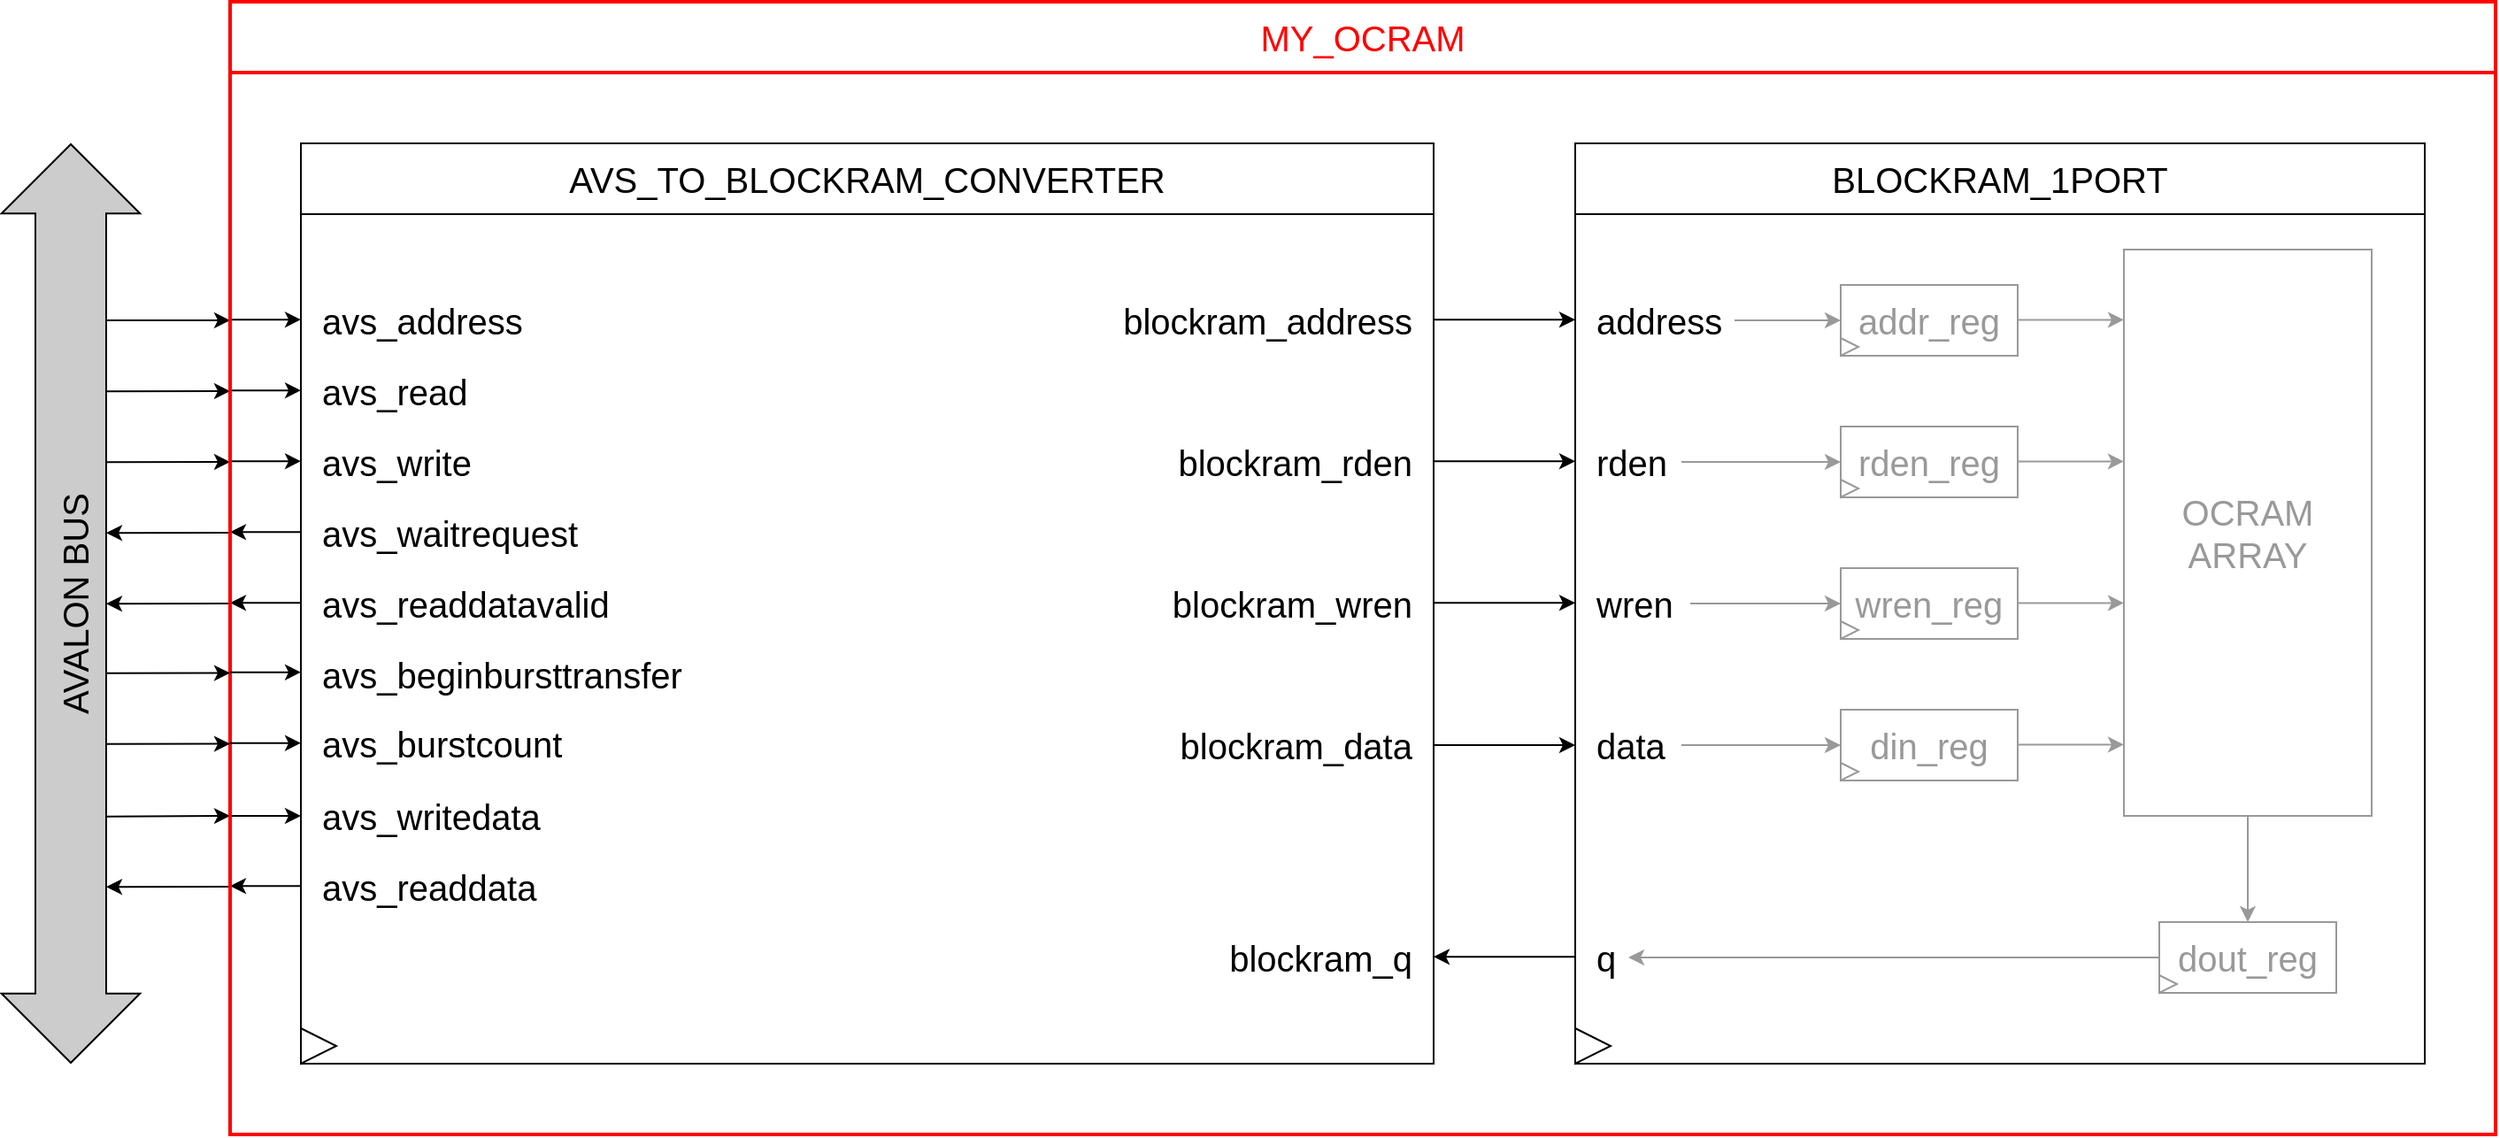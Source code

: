 <mxfile version="22.1.1" type="device" pages="3">
  <diagram name="CUSTOM_OCRAM" id="mRwf2Tt7gSMkgwhpIQXF">
    <mxGraphModel dx="1362" dy="766" grid="1" gridSize="10" guides="1" tooltips="1" connect="1" arrows="1" fold="1" page="1" pageScale="1" pageWidth="850" pageHeight="1100" math="0" shadow="0">
      <root>
        <mxCell id="0" />
        <mxCell id="1" parent="0" />
        <mxCell id="0eef9Mi7oPhn6ne6af0u-16" style="edgeStyle=orthogonalEdgeStyle;rounded=0;orthogonalLoop=1;jettySize=auto;html=1;exitX=0.5;exitY=1;exitDx=0;exitDy=0;entryX=0.5;entryY=0;entryDx=0;entryDy=0;strokeColor=#999999;" parent="1" source="0eef9Mi7oPhn6ne6af0u-1" target="0eef9Mi7oPhn6ne6af0u-2" edge="1">
          <mxGeometry relative="1" as="geometry" />
        </mxCell>
        <mxCell id="0eef9Mi7oPhn6ne6af0u-1" value="&lt;div&gt;&lt;font style=&quot;font-size: 20px;&quot; color=&quot;#999999&quot;&gt;OCRAM &lt;br&gt;&lt;/font&gt;&lt;/div&gt;&lt;div&gt;&lt;font style=&quot;font-size: 20px;&quot; color=&quot;#999999&quot;&gt;ARRAY&lt;/font&gt;&lt;/div&gt;" style="rounded=0;whiteSpace=wrap;html=1;strokeColor=#999999;" parent="1" vertex="1">
          <mxGeometry x="1390" y="300" width="140" height="320" as="geometry" />
        </mxCell>
        <mxCell id="0eef9Mi7oPhn6ne6af0u-2" value="&lt;font style=&quot;font-size: 20px;&quot; color=&quot;#999999&quot;&gt;dout_reg&lt;br&gt;&lt;/font&gt;" style="rounded=0;whiteSpace=wrap;html=1;strokeColor=#999999;" parent="1" vertex="1">
          <mxGeometry x="1410" y="680" width="100" height="40" as="geometry" />
        </mxCell>
        <mxCell id="0eef9Mi7oPhn6ne6af0u-7" value="&lt;font style=&quot;font-size: 20px;&quot; color=&quot;#999999&quot;&gt;din_reg&lt;br&gt;&lt;/font&gt;" style="rounded=0;whiteSpace=wrap;html=1;strokeColor=#999999;" parent="1" vertex="1">
          <mxGeometry x="1230" y="560" width="100" height="40" as="geometry" />
        </mxCell>
        <mxCell id="0eef9Mi7oPhn6ne6af0u-8" value="&lt;font style=&quot;font-size: 20px;&quot; color=&quot;#999999&quot;&gt;wren_reg&lt;br&gt;&lt;/font&gt;" style="rounded=0;whiteSpace=wrap;html=1;strokeColor=#999999;" parent="1" vertex="1">
          <mxGeometry x="1230" y="480" width="100" height="40" as="geometry" />
        </mxCell>
        <mxCell id="0eef9Mi7oPhn6ne6af0u-9" value="&lt;font style=&quot;font-size: 20px;&quot; color=&quot;#999999&quot;&gt;rden_reg&lt;br&gt;&lt;/font&gt;" style="rounded=0;whiteSpace=wrap;html=1;strokeColor=#999999;" parent="1" vertex="1">
          <mxGeometry x="1230" y="400" width="100" height="40" as="geometry" />
        </mxCell>
        <mxCell id="0eef9Mi7oPhn6ne6af0u-10" value="&lt;font style=&quot;font-size: 20px;&quot; color=&quot;#999999&quot;&gt;addr_reg&lt;br&gt;&lt;/font&gt;" style="rounded=0;whiteSpace=wrap;html=1;strokeColor=#999999;" parent="1" vertex="1">
          <mxGeometry x="1230" y="320" width="100" height="40" as="geometry" />
        </mxCell>
        <mxCell id="0eef9Mi7oPhn6ne6af0u-11" value="" style="triangle;whiteSpace=wrap;html=1;strokeColor=#999999;" parent="1" vertex="1">
          <mxGeometry x="1230" y="350" width="10" height="10" as="geometry" />
        </mxCell>
        <mxCell id="0eef9Mi7oPhn6ne6af0u-12" value="" style="triangle;whiteSpace=wrap;html=1;strokeColor=#999999;" parent="1" vertex="1">
          <mxGeometry x="1230" y="430" width="10" height="10" as="geometry" />
        </mxCell>
        <mxCell id="0eef9Mi7oPhn6ne6af0u-13" value="" style="triangle;whiteSpace=wrap;html=1;strokeColor=#999999;" parent="1" vertex="1">
          <mxGeometry x="1230" y="510" width="10" height="10" as="geometry" />
        </mxCell>
        <mxCell id="0eef9Mi7oPhn6ne6af0u-14" value="" style="triangle;whiteSpace=wrap;html=1;strokeColor=#999999;" parent="1" vertex="1">
          <mxGeometry x="1230" y="590" width="10" height="10" as="geometry" />
        </mxCell>
        <mxCell id="0eef9Mi7oPhn6ne6af0u-15" value="" style="triangle;whiteSpace=wrap;html=1;strokeColor=#999999;" parent="1" vertex="1">
          <mxGeometry x="1410" y="710" width="10" height="10" as="geometry" />
        </mxCell>
        <mxCell id="0eef9Mi7oPhn6ne6af0u-31" style="edgeStyle=orthogonalEdgeStyle;rounded=0;orthogonalLoop=1;jettySize=auto;html=1;exitX=1;exitY=0.5;exitDx=0;exitDy=0;strokeColor=#999999;" parent="1" source="0eef9Mi7oPhn6ne6af0u-44" edge="1">
          <mxGeometry relative="1" as="geometry">
            <mxPoint x="1230" y="500" as="targetPoint" />
            <mxPoint x="1170" y="500" as="sourcePoint" />
          </mxGeometry>
        </mxCell>
        <mxCell id="0eef9Mi7oPhn6ne6af0u-32" style="edgeStyle=orthogonalEdgeStyle;rounded=0;orthogonalLoop=1;jettySize=auto;html=1;exitX=1;exitY=0.5;exitDx=0;exitDy=0;strokeColor=#999999;" parent="1" source="0eef9Mi7oPhn6ne6af0u-43" edge="1">
          <mxGeometry relative="1" as="geometry">
            <mxPoint x="1230" y="420" as="targetPoint" />
            <mxPoint x="1170" y="420" as="sourcePoint" />
          </mxGeometry>
        </mxCell>
        <mxCell id="0eef9Mi7oPhn6ne6af0u-33" style="edgeStyle=orthogonalEdgeStyle;rounded=0;orthogonalLoop=1;jettySize=auto;html=1;exitX=1;exitY=0.5;exitDx=0;exitDy=0;strokeColor=#999999;" parent="1" source="0eef9Mi7oPhn6ne6af0u-42" edge="1">
          <mxGeometry relative="1" as="geometry">
            <mxPoint x="1230" y="340" as="targetPoint" />
            <mxPoint x="1170" y="340" as="sourcePoint" />
          </mxGeometry>
        </mxCell>
        <mxCell id="0eef9Mi7oPhn6ne6af0u-35" style="edgeStyle=orthogonalEdgeStyle;rounded=0;orthogonalLoop=1;jettySize=auto;html=1;exitX=1;exitY=0.5;exitDx=0;exitDy=0;strokeColor=#999999;" parent="1" source="0eef9Mi7oPhn6ne6af0u-45" edge="1">
          <mxGeometry relative="1" as="geometry">
            <mxPoint x="1230" y="580" as="targetPoint" />
            <mxPoint x="1170" y="580" as="sourcePoint" />
          </mxGeometry>
        </mxCell>
        <mxCell id="0eef9Mi7oPhn6ne6af0u-36" style="edgeStyle=orthogonalEdgeStyle;rounded=0;orthogonalLoop=1;jettySize=auto;html=1;exitX=1;exitY=0.5;exitDx=0;exitDy=0;strokeColor=#999999;" parent="1" edge="1">
          <mxGeometry relative="1" as="geometry">
            <mxPoint x="1390" y="499.7" as="targetPoint" />
            <mxPoint x="1330" y="499.7" as="sourcePoint" />
          </mxGeometry>
        </mxCell>
        <mxCell id="0eef9Mi7oPhn6ne6af0u-37" style="edgeStyle=orthogonalEdgeStyle;rounded=0;orthogonalLoop=1;jettySize=auto;html=1;exitX=1;exitY=0.5;exitDx=0;exitDy=0;strokeColor=#999999;" parent="1" edge="1">
          <mxGeometry relative="1" as="geometry">
            <mxPoint x="1390" y="419.7" as="targetPoint" />
            <mxPoint x="1330" y="419.7" as="sourcePoint" />
          </mxGeometry>
        </mxCell>
        <mxCell id="0eef9Mi7oPhn6ne6af0u-38" style="edgeStyle=orthogonalEdgeStyle;rounded=0;orthogonalLoop=1;jettySize=auto;html=1;exitX=1;exitY=0.5;exitDx=0;exitDy=0;strokeColor=#999999;" parent="1" edge="1">
          <mxGeometry relative="1" as="geometry">
            <mxPoint x="1390" y="339.7" as="targetPoint" />
            <mxPoint x="1330" y="339.7" as="sourcePoint" />
          </mxGeometry>
        </mxCell>
        <mxCell id="0eef9Mi7oPhn6ne6af0u-39" style="edgeStyle=orthogonalEdgeStyle;rounded=0;orthogonalLoop=1;jettySize=auto;html=1;exitX=1;exitY=0.5;exitDx=0;exitDy=0;strokeColor=#999999;" parent="1" edge="1">
          <mxGeometry relative="1" as="geometry">
            <mxPoint x="1390" y="579.7" as="targetPoint" />
            <mxPoint x="1330" y="579.7" as="sourcePoint" />
          </mxGeometry>
        </mxCell>
        <mxCell id="0eef9Mi7oPhn6ne6af0u-40" style="edgeStyle=orthogonalEdgeStyle;rounded=0;orthogonalLoop=1;jettySize=auto;html=1;strokeColor=#999999;exitX=0;exitY=0.5;exitDx=0;exitDy=0;entryX=1;entryY=0.5;entryDx=0;entryDy=0;" parent="1" source="0eef9Mi7oPhn6ne6af0u-2" target="0eef9Mi7oPhn6ne6af0u-46" edge="1">
          <mxGeometry relative="1" as="geometry">
            <mxPoint x="1170" y="700" as="targetPoint" />
            <mxPoint x="1420" y="700" as="sourcePoint" />
          </mxGeometry>
        </mxCell>
        <mxCell id="0eef9Mi7oPhn6ne6af0u-41" value="" style="rounded=0;whiteSpace=wrap;html=1;fillColor=none;" parent="1" vertex="1">
          <mxGeometry x="1080" y="280" width="480" height="480" as="geometry" />
        </mxCell>
        <mxCell id="0eef9Mi7oPhn6ne6af0u-42" value="&lt;font style=&quot;font-size: 20px;&quot;&gt;address&lt;/font&gt;" style="text;html=1;strokeColor=none;fillColor=none;align=left;verticalAlign=middle;whiteSpace=wrap;rounded=0;" parent="1" vertex="1">
          <mxGeometry x="1090" y="325" width="80" height="30" as="geometry" />
        </mxCell>
        <mxCell id="0eef9Mi7oPhn6ne6af0u-43" value="&lt;font style=&quot;font-size: 20px;&quot;&gt;rden&lt;/font&gt;" style="text;html=1;strokeColor=none;fillColor=none;align=left;verticalAlign=middle;whiteSpace=wrap;rounded=0;" parent="1" vertex="1">
          <mxGeometry x="1090" y="405" width="50" height="30" as="geometry" />
        </mxCell>
        <mxCell id="0eef9Mi7oPhn6ne6af0u-44" value="&lt;font style=&quot;font-size: 20px;&quot;&gt;wren&lt;/font&gt;" style="text;html=1;strokeColor=none;fillColor=none;align=left;verticalAlign=middle;whiteSpace=wrap;rounded=0;" parent="1" vertex="1">
          <mxGeometry x="1090" y="485" width="55" height="30" as="geometry" />
        </mxCell>
        <mxCell id="0eef9Mi7oPhn6ne6af0u-45" value="&lt;font style=&quot;font-size: 20px;&quot;&gt;data&lt;/font&gt;" style="text;html=1;strokeColor=none;fillColor=none;align=left;verticalAlign=middle;whiteSpace=wrap;rounded=0;" parent="1" vertex="1">
          <mxGeometry x="1090" y="565" width="50" height="30" as="geometry" />
        </mxCell>
        <mxCell id="0eef9Mi7oPhn6ne6af0u-46" value="&lt;font style=&quot;font-size: 20px;&quot;&gt;q&lt;/font&gt;" style="text;html=1;strokeColor=none;fillColor=none;align=left;verticalAlign=middle;whiteSpace=wrap;rounded=0;" parent="1" vertex="1">
          <mxGeometry x="1090" y="685" width="20" height="30" as="geometry" />
        </mxCell>
        <mxCell id="0eef9Mi7oPhn6ne6af0u-47" value="&lt;font style=&quot;font-size: 20px;&quot;&gt;BLOCKRAM_1PORT&lt;/font&gt;" style="rounded=0;whiteSpace=wrap;html=1;" parent="1" vertex="1">
          <mxGeometry x="1080" y="240" width="480" height="40" as="geometry" />
        </mxCell>
        <mxCell id="0eef9Mi7oPhn6ne6af0u-49" value="" style="triangle;whiteSpace=wrap;html=1;" parent="1" vertex="1">
          <mxGeometry x="1080" y="740" width="20" height="20" as="geometry" />
        </mxCell>
        <mxCell id="0eef9Mi7oPhn6ne6af0u-57" value="&lt;font style=&quot;font-size: 20px;&quot;&gt;blockram_address&lt;/font&gt;" style="text;html=1;strokeColor=none;fillColor=none;align=right;verticalAlign=middle;whiteSpace=wrap;rounded=0;" parent="1" vertex="1">
          <mxGeometry x="816" y="325" width="174" height="30" as="geometry" />
        </mxCell>
        <mxCell id="0eef9Mi7oPhn6ne6af0u-58" value="&lt;font style=&quot;font-size: 20px;&quot;&gt;blockram_&lt;/font&gt;&lt;font style=&quot;font-size: 20px;&quot;&gt;rden&lt;/font&gt;" style="text;html=1;strokeColor=none;fillColor=none;align=right;verticalAlign=middle;whiteSpace=wrap;rounded=0;" parent="1" vertex="1">
          <mxGeometry x="847" y="405" width="143" height="30" as="geometry" />
        </mxCell>
        <mxCell id="0eef9Mi7oPhn6ne6af0u-59" value="&lt;font style=&quot;font-size: 20px;&quot;&gt;blockram_&lt;/font&gt;&lt;font style=&quot;font-size: 20px;&quot;&gt;wren&lt;/font&gt;" style="text;html=1;strokeColor=none;fillColor=none;align=right;verticalAlign=middle;whiteSpace=wrap;rounded=0;" parent="1" vertex="1">
          <mxGeometry x="845" y="485" width="145" height="30" as="geometry" />
        </mxCell>
        <mxCell id="0eef9Mi7oPhn6ne6af0u-60" value="&lt;font style=&quot;font-size: 20px;&quot;&gt;blockram_&lt;/font&gt;&lt;font style=&quot;font-size: 20px;&quot;&gt;data&lt;/font&gt;" style="text;html=1;strokeColor=none;fillColor=none;align=right;verticalAlign=middle;whiteSpace=wrap;rounded=0;" parent="1" vertex="1">
          <mxGeometry x="850" y="565" width="140" height="30" as="geometry" />
        </mxCell>
        <mxCell id="0eef9Mi7oPhn6ne6af0u-61" value="&lt;font style=&quot;font-size: 20px;&quot;&gt;blockram_&lt;/font&gt;&lt;font style=&quot;font-size: 20px;&quot;&gt;q&lt;/font&gt;" style="text;html=1;strokeColor=none;fillColor=none;align=right;verticalAlign=middle;whiteSpace=wrap;rounded=0;" parent="1" vertex="1">
          <mxGeometry x="876" y="685" width="114" height="30" as="geometry" />
        </mxCell>
        <mxCell id="0eef9Mi7oPhn6ne6af0u-64" value="&lt;font style=&quot;font-size: 20px;&quot;&gt;avs_address&lt;/font&gt;" style="text;html=1;strokeColor=none;fillColor=none;align=left;verticalAlign=middle;whiteSpace=wrap;rounded=0;" parent="1" vertex="1">
          <mxGeometry x="370" y="325" width="130" height="30" as="geometry" />
        </mxCell>
        <mxCell id="0eef9Mi7oPhn6ne6af0u-65" value="&lt;font style=&quot;font-size: 20px;&quot;&gt;avs_read&lt;/font&gt;" style="text;html=1;strokeColor=none;fillColor=none;align=left;verticalAlign=middle;whiteSpace=wrap;rounded=0;" parent="1" vertex="1">
          <mxGeometry x="370" y="365" width="100" height="30" as="geometry" />
        </mxCell>
        <mxCell id="0eef9Mi7oPhn6ne6af0u-69" value="&lt;font style=&quot;font-size: 20px;&quot;&gt;avs_write&lt;/font&gt;" style="text;html=1;strokeColor=none;fillColor=none;align=left;verticalAlign=middle;whiteSpace=wrap;rounded=0;" parent="1" vertex="1">
          <mxGeometry x="370" y="405" width="100" height="30" as="geometry" />
        </mxCell>
        <mxCell id="0eef9Mi7oPhn6ne6af0u-70" value="&lt;font style=&quot;font-size: 20px;&quot;&gt;avs_waitrequest&lt;/font&gt;" style="text;html=1;strokeColor=none;fillColor=none;align=left;verticalAlign=middle;whiteSpace=wrap;rounded=0;" parent="1" vertex="1">
          <mxGeometry x="370" y="445" width="160" height="30" as="geometry" />
        </mxCell>
        <mxCell id="0eef9Mi7oPhn6ne6af0u-72" value="&lt;font style=&quot;font-size: 20px;&quot;&gt;avs_readdatavalid&lt;/font&gt;" style="text;html=1;strokeColor=none;fillColor=none;align=left;verticalAlign=middle;whiteSpace=wrap;rounded=0;" parent="1" vertex="1">
          <mxGeometry x="370" y="485" width="180" height="30" as="geometry" />
        </mxCell>
        <mxCell id="0eef9Mi7oPhn6ne6af0u-73" value="&lt;font style=&quot;font-size: 20px;&quot;&gt;avs_writedata&lt;/font&gt;" style="text;html=1;strokeColor=none;fillColor=none;align=left;verticalAlign=middle;whiteSpace=wrap;rounded=0;" parent="1" vertex="1">
          <mxGeometry x="370" y="605" width="140" height="30" as="geometry" />
        </mxCell>
        <mxCell id="0eef9Mi7oPhn6ne6af0u-74" value="&lt;font style=&quot;font-size: 20px;&quot;&gt;avs_readdata&lt;/font&gt;" style="text;html=1;strokeColor=none;fillColor=none;align=left;verticalAlign=middle;whiteSpace=wrap;rounded=0;" parent="1" vertex="1">
          <mxGeometry x="370" y="645" width="140" height="30" as="geometry" />
        </mxCell>
        <mxCell id="0eef9Mi7oPhn6ne6af0u-88" value="" style="rounded=0;whiteSpace=wrap;html=1;fillColor=none;" parent="1" vertex="1">
          <mxGeometry x="360" y="280" width="640" height="480" as="geometry" />
        </mxCell>
        <mxCell id="0eef9Mi7oPhn6ne6af0u-89" value="&lt;font style=&quot;font-size: 20px;&quot;&gt;AVS_TO_BLOCKRAM_CONVERTER&lt;/font&gt;" style="rounded=0;whiteSpace=wrap;html=1;" parent="1" vertex="1">
          <mxGeometry x="360" y="240" width="640" height="40" as="geometry" />
        </mxCell>
        <mxCell id="0eef9Mi7oPhn6ne6af0u-90" value="" style="endArrow=classic;html=1;rounded=0;" parent="1" edge="1">
          <mxGeometry width="50" height="50" relative="1" as="geometry">
            <mxPoint x="1000" y="339.63" as="sourcePoint" />
            <mxPoint x="1080" y="339.63" as="targetPoint" />
          </mxGeometry>
        </mxCell>
        <mxCell id="0eef9Mi7oPhn6ne6af0u-91" value="" style="endArrow=classic;html=1;rounded=0;" parent="1" edge="1">
          <mxGeometry width="50" height="50" relative="1" as="geometry">
            <mxPoint x="1000" y="419.63" as="sourcePoint" />
            <mxPoint x="1080" y="419.63" as="targetPoint" />
          </mxGeometry>
        </mxCell>
        <mxCell id="0eef9Mi7oPhn6ne6af0u-92" value="" style="endArrow=classic;html=1;rounded=0;" parent="1" edge="1">
          <mxGeometry width="50" height="50" relative="1" as="geometry">
            <mxPoint x="1000" y="499.63" as="sourcePoint" />
            <mxPoint x="1080" y="499.63" as="targetPoint" />
          </mxGeometry>
        </mxCell>
        <mxCell id="0eef9Mi7oPhn6ne6af0u-93" value="" style="endArrow=classic;html=1;rounded=0;" parent="1" edge="1">
          <mxGeometry width="50" height="50" relative="1" as="geometry">
            <mxPoint x="1000" y="580" as="sourcePoint" />
            <mxPoint x="1080" y="580" as="targetPoint" />
            <Array as="points">
              <mxPoint x="1040" y="580" />
            </Array>
          </mxGeometry>
        </mxCell>
        <mxCell id="0eef9Mi7oPhn6ne6af0u-94" value="" style="endArrow=classic;html=1;rounded=0;" parent="1" edge="1">
          <mxGeometry width="50" height="50" relative="1" as="geometry">
            <mxPoint x="1080" y="699.63" as="sourcePoint" />
            <mxPoint x="1000" y="699.63" as="targetPoint" />
          </mxGeometry>
        </mxCell>
        <mxCell id="0eef9Mi7oPhn6ne6af0u-96" value="" style="shape=flexArrow;endArrow=classic;startArrow=classic;html=1;rounded=0;startWidth=37.241;startSize=12.71;width=40;endWidth=37.241;endSize=12.71;fillColor=#CCCCCC;" parent="1" edge="1">
          <mxGeometry width="100" height="100" relative="1" as="geometry">
            <mxPoint x="230" y="760" as="sourcePoint" />
            <mxPoint x="230" y="240" as="targetPoint" />
          </mxGeometry>
        </mxCell>
        <mxCell id="0eef9Mi7oPhn6ne6af0u-98" value="&lt;font style=&quot;font-size: 20px;&quot;&gt;AVALON BUS&lt;/font&gt;" style="text;html=1;strokeColor=none;fillColor=none;align=center;verticalAlign=middle;whiteSpace=wrap;rounded=0;rotation=-90;" parent="1" vertex="1">
          <mxGeometry x="162" y="485" width="140" height="30" as="geometry" />
        </mxCell>
        <mxCell id="0eef9Mi7oPhn6ne6af0u-101" value="" style="endArrow=classic;html=1;rounded=0;" parent="1" edge="1">
          <mxGeometry width="50" height="50" relative="1" as="geometry">
            <mxPoint x="250" y="340" as="sourcePoint" />
            <mxPoint x="320" y="340" as="targetPoint" />
          </mxGeometry>
        </mxCell>
        <mxCell id="0eef9Mi7oPhn6ne6af0u-106" value="" style="endArrow=classic;html=1;rounded=0;" parent="1" edge="1">
          <mxGeometry width="50" height="50" relative="1" as="geometry">
            <mxPoint x="250" y="380.13" as="sourcePoint" />
            <mxPoint x="320" y="380" as="targetPoint" />
          </mxGeometry>
        </mxCell>
        <mxCell id="0eef9Mi7oPhn6ne6af0u-107" value="" style="endArrow=classic;html=1;rounded=0;" parent="1" edge="1">
          <mxGeometry width="50" height="50" relative="1" as="geometry">
            <mxPoint x="250" y="420.13" as="sourcePoint" />
            <mxPoint x="320" y="420" as="targetPoint" />
          </mxGeometry>
        </mxCell>
        <mxCell id="0eef9Mi7oPhn6ne6af0u-108" value="" style="endArrow=classic;html=1;rounded=0;" parent="1" edge="1">
          <mxGeometry width="50" height="50" relative="1" as="geometry">
            <mxPoint x="320" y="460" as="sourcePoint" />
            <mxPoint x="250" y="460.13" as="targetPoint" />
          </mxGeometry>
        </mxCell>
        <mxCell id="0eef9Mi7oPhn6ne6af0u-109" value="" style="endArrow=classic;html=1;rounded=0;" parent="1" edge="1">
          <mxGeometry width="50" height="50" relative="1" as="geometry">
            <mxPoint x="320" y="500" as="sourcePoint" />
            <mxPoint x="250" y="500.13" as="targetPoint" />
          </mxGeometry>
        </mxCell>
        <mxCell id="0eef9Mi7oPhn6ne6af0u-110" value="" style="endArrow=classic;html=1;rounded=0;" parent="1" edge="1">
          <mxGeometry width="50" height="50" relative="1" as="geometry">
            <mxPoint x="250" y="620.43" as="sourcePoint" />
            <mxPoint x="320" y="620" as="targetPoint" />
          </mxGeometry>
        </mxCell>
        <mxCell id="0eef9Mi7oPhn6ne6af0u-112" value="" style="triangle;whiteSpace=wrap;html=1;" parent="1" vertex="1">
          <mxGeometry x="360" y="740" width="20" height="20" as="geometry" />
        </mxCell>
        <mxCell id="0eef9Mi7oPhn6ne6af0u-113" value="" style="endArrow=classic;html=1;rounded=0;" parent="1" edge="1">
          <mxGeometry width="50" height="50" relative="1" as="geometry">
            <mxPoint x="320" y="660" as="sourcePoint" />
            <mxPoint x="250" y="660.13" as="targetPoint" />
          </mxGeometry>
        </mxCell>
        <mxCell id="0eef9Mi7oPhn6ne6af0u-114" value="" style="endArrow=classic;html=1;rounded=0;" parent="1" edge="1">
          <mxGeometry width="50" height="50" relative="1" as="geometry">
            <mxPoint x="320" y="339.57" as="sourcePoint" />
            <mxPoint x="360" y="339.57" as="targetPoint" />
          </mxGeometry>
        </mxCell>
        <mxCell id="0eef9Mi7oPhn6ne6af0u-115" value="" style="endArrow=classic;html=1;rounded=0;" parent="1" edge="1">
          <mxGeometry width="50" height="50" relative="1" as="geometry">
            <mxPoint x="320" y="379.57" as="sourcePoint" />
            <mxPoint x="360" y="379.57" as="targetPoint" />
          </mxGeometry>
        </mxCell>
        <mxCell id="0eef9Mi7oPhn6ne6af0u-116" value="" style="endArrow=classic;html=1;rounded=0;" parent="1" edge="1">
          <mxGeometry width="50" height="50" relative="1" as="geometry">
            <mxPoint x="320" y="419.57" as="sourcePoint" />
            <mxPoint x="360" y="419.57" as="targetPoint" />
          </mxGeometry>
        </mxCell>
        <mxCell id="0eef9Mi7oPhn6ne6af0u-117" value="" style="endArrow=classic;html=1;rounded=0;" parent="1" edge="1">
          <mxGeometry width="50" height="50" relative="1" as="geometry">
            <mxPoint x="360" y="459.57" as="sourcePoint" />
            <mxPoint x="320" y="459.57" as="targetPoint" />
          </mxGeometry>
        </mxCell>
        <mxCell id="0eef9Mi7oPhn6ne6af0u-118" value="" style="endArrow=classic;html=1;rounded=0;" parent="1" edge="1">
          <mxGeometry width="50" height="50" relative="1" as="geometry">
            <mxPoint x="360" y="499.57" as="sourcePoint" />
            <mxPoint x="320" y="499.57" as="targetPoint" />
          </mxGeometry>
        </mxCell>
        <mxCell id="0eef9Mi7oPhn6ne6af0u-119" value="" style="endArrow=classic;html=1;rounded=0;" parent="1" edge="1">
          <mxGeometry width="50" height="50" relative="1" as="geometry">
            <mxPoint x="360" y="659.57" as="sourcePoint" />
            <mxPoint x="320" y="659.57" as="targetPoint" />
          </mxGeometry>
        </mxCell>
        <mxCell id="0eef9Mi7oPhn6ne6af0u-120" value="" style="endArrow=classic;html=1;rounded=0;" parent="1" edge="1">
          <mxGeometry width="50" height="50" relative="1" as="geometry">
            <mxPoint x="320" y="620" as="sourcePoint" />
            <mxPoint x="360" y="620" as="targetPoint" />
          </mxGeometry>
        </mxCell>
        <mxCell id="0eef9Mi7oPhn6ne6af0u-121" value="" style="rounded=0;whiteSpace=wrap;html=1;fillColor=none;strokeWidth=2;strokeColor=#FF0000;" parent="1" vertex="1">
          <mxGeometry x="320" y="200" width="1280" height="600" as="geometry" />
        </mxCell>
        <mxCell id="0eef9Mi7oPhn6ne6af0u-122" value="&lt;font color=&quot;#ff0000&quot; style=&quot;font-size: 20px;&quot;&gt;MY_OCRAM&lt;/font&gt;" style="rounded=0;whiteSpace=wrap;html=1;strokeWidth=2;strokeColor=#FF0000;" parent="1" vertex="1">
          <mxGeometry x="320" y="160" width="1280" height="40" as="geometry" />
        </mxCell>
        <mxCell id="wJcV7WHATaQ0x44lFBmd-6" value="&lt;font style=&quot;font-size: 20px;&quot;&gt;avs_beginbursttransfer&lt;/font&gt;" style="text;html=1;strokeColor=none;fillColor=none;align=left;verticalAlign=middle;whiteSpace=wrap;rounded=0;" parent="1" vertex="1">
          <mxGeometry x="370" y="525" width="210" height="30" as="geometry" />
        </mxCell>
        <mxCell id="wJcV7WHATaQ0x44lFBmd-7" value="&lt;font style=&quot;font-size: 20px;&quot;&gt;avs_burstcount&lt;/font&gt;" style="text;html=1;strokeColor=none;fillColor=none;align=left;verticalAlign=middle;whiteSpace=wrap;rounded=0;" parent="1" vertex="1">
          <mxGeometry x="370" y="564.29" width="150" height="30" as="geometry" />
        </mxCell>
        <mxCell id="wJcV7WHATaQ0x44lFBmd-8" value="" style="endArrow=classic;html=1;rounded=0;" parent="1" edge="1">
          <mxGeometry width="50" height="50" relative="1" as="geometry">
            <mxPoint x="250" y="539.42" as="sourcePoint" />
            <mxPoint x="320" y="539.29" as="targetPoint" />
          </mxGeometry>
        </mxCell>
        <mxCell id="wJcV7WHATaQ0x44lFBmd-9" value="" style="endArrow=classic;html=1;rounded=0;" parent="1" edge="1">
          <mxGeometry width="50" height="50" relative="1" as="geometry">
            <mxPoint x="250" y="579.42" as="sourcePoint" />
            <mxPoint x="320" y="579.29" as="targetPoint" />
          </mxGeometry>
        </mxCell>
        <mxCell id="wJcV7WHATaQ0x44lFBmd-10" value="" style="endArrow=classic;html=1;rounded=0;" parent="1" edge="1">
          <mxGeometry width="50" height="50" relative="1" as="geometry">
            <mxPoint x="320" y="538.86" as="sourcePoint" />
            <mxPoint x="360" y="538.86" as="targetPoint" />
          </mxGeometry>
        </mxCell>
        <mxCell id="wJcV7WHATaQ0x44lFBmd-11" value="" style="endArrow=classic;html=1;rounded=0;" parent="1" edge="1">
          <mxGeometry width="50" height="50" relative="1" as="geometry">
            <mxPoint x="320" y="578.86" as="sourcePoint" />
            <mxPoint x="360" y="578.86" as="targetPoint" />
          </mxGeometry>
        </mxCell>
      </root>
    </mxGraphModel>
  </diagram>
  <diagram name="CONVERTER RTL" id="vOAcRsK10imk7EqOgavm">
    <mxGraphModel dx="2724" dy="2632" grid="1" gridSize="10" guides="1" tooltips="1" connect="1" arrows="1" fold="1" page="1" pageScale="1" pageWidth="850" pageHeight="1100" math="0" shadow="0">
      <root>
        <mxCell id="ZSZgUZBS-1EYGVgvLKAY-0" />
        <mxCell id="ZSZgUZBS-1EYGVgvLKAY-1" parent="ZSZgUZBS-1EYGVgvLKAY-0" />
        <mxCell id="ZSZgUZBS-1EYGVgvLKAY-41" value="&lt;font style=&quot;font-size: 20px;&quot;&gt;blockram_address&lt;/font&gt;" style="text;html=1;strokeColor=none;fillColor=none;align=left;verticalAlign=middle;whiteSpace=wrap;rounded=0;" parent="ZSZgUZBS-1EYGVgvLKAY-1" vertex="1">
          <mxGeometry x="1500" y="145" width="174" height="30" as="geometry" />
        </mxCell>
        <mxCell id="ZSZgUZBS-1EYGVgvLKAY-43" value="&lt;font style=&quot;font-size: 20px;&quot;&gt;blockram_&lt;/font&gt;&lt;font style=&quot;font-size: 20px;&quot;&gt;rden&lt;/font&gt;" style="text;html=1;strokeColor=none;fillColor=none;align=left;verticalAlign=middle;whiteSpace=wrap;rounded=0;" parent="ZSZgUZBS-1EYGVgvLKAY-1" vertex="1">
          <mxGeometry x="1500" y="-576" width="143" height="30" as="geometry" />
        </mxCell>
        <mxCell id="ZSZgUZBS-1EYGVgvLKAY-45" value="&lt;font style=&quot;font-size: 20px;&quot;&gt;blockram_&lt;/font&gt;&lt;font style=&quot;font-size: 20px;&quot;&gt;wren&lt;/font&gt;" style="text;html=1;strokeColor=none;fillColor=none;align=left;verticalAlign=middle;whiteSpace=wrap;rounded=0;" parent="ZSZgUZBS-1EYGVgvLKAY-1" vertex="1">
          <mxGeometry x="1500" y="-535" width="145" height="30" as="geometry" />
        </mxCell>
        <mxCell id="ZSZgUZBS-1EYGVgvLKAY-46" value="&lt;font style=&quot;font-size: 20px;&quot;&gt;blockram_&lt;/font&gt;&lt;font style=&quot;font-size: 20px;&quot;&gt;data&lt;/font&gt;" style="text;html=1;strokeColor=none;fillColor=none;align=left;verticalAlign=middle;whiteSpace=wrap;rounded=0;" parent="ZSZgUZBS-1EYGVgvLKAY-1" vertex="1">
          <mxGeometry x="1500" y="5" width="140" height="30" as="geometry" />
        </mxCell>
        <mxCell id="ZSZgUZBS-1EYGVgvLKAY-47" value="&lt;font style=&quot;font-size: 20px;&quot;&gt;blockram_&lt;/font&gt;&lt;font style=&quot;font-size: 20px;&quot;&gt;q&lt;/font&gt;" style="text;html=1;strokeColor=none;fillColor=none;align=left;verticalAlign=middle;whiteSpace=wrap;rounded=0;" parent="ZSZgUZBS-1EYGVgvLKAY-1" vertex="1">
          <mxGeometry x="1500" y="345" width="114" height="30" as="geometry" />
        </mxCell>
        <mxCell id="ZSZgUZBS-1EYGVgvLKAY-50" value="&lt;font style=&quot;font-size: 20px;&quot;&gt;avs_address&lt;/font&gt;" style="text;html=1;strokeColor=none;fillColor=none;align=right;verticalAlign=middle;whiteSpace=wrap;rounded=0;" parent="ZSZgUZBS-1EYGVgvLKAY-1" vertex="1">
          <mxGeometry x="90" y="115" width="130" height="30" as="geometry" />
        </mxCell>
        <mxCell id="ZSZgUZBS-1EYGVgvLKAY-52" value="&lt;font style=&quot;font-size: 20px;&quot;&gt;avs_read&lt;/font&gt;" style="text;html=1;strokeColor=none;fillColor=none;align=right;verticalAlign=middle;whiteSpace=wrap;rounded=0;" parent="ZSZgUZBS-1EYGVgvLKAY-1" vertex="1">
          <mxGeometry x="120" y="385" width="100" height="30" as="geometry" />
        </mxCell>
        <mxCell id="ZSZgUZBS-1EYGVgvLKAY-54" value="&lt;font style=&quot;font-size: 20px;&quot;&gt;avs_write&lt;/font&gt;" style="text;html=1;strokeColor=none;fillColor=none;align=right;verticalAlign=middle;whiteSpace=wrap;rounded=0;" parent="ZSZgUZBS-1EYGVgvLKAY-1" vertex="1">
          <mxGeometry x="120" y="425" width="100" height="30" as="geometry" />
        </mxCell>
        <mxCell id="ZSZgUZBS-1EYGVgvLKAY-56" value="&lt;font style=&quot;font-size: 20px;&quot;&gt;avs_waitrequest&lt;/font&gt;" style="text;html=1;strokeColor=none;fillColor=none;align=right;verticalAlign=middle;whiteSpace=wrap;rounded=0;" parent="ZSZgUZBS-1EYGVgvLKAY-1" vertex="1">
          <mxGeometry x="60" y="-576" width="160" height="30" as="geometry" />
        </mxCell>
        <mxCell id="ZSZgUZBS-1EYGVgvLKAY-58" value="&lt;font style=&quot;font-size: 20px;&quot;&gt;avs_readdatavalid&lt;/font&gt;" style="text;html=1;strokeColor=none;fillColor=none;align=right;verticalAlign=middle;whiteSpace=wrap;rounded=0;" parent="ZSZgUZBS-1EYGVgvLKAY-1" vertex="1">
          <mxGeometry x="40" y="-255" width="180" height="30" as="geometry" />
        </mxCell>
        <mxCell id="ZSZgUZBS-1EYGVgvLKAY-60" value="&lt;font style=&quot;font-size: 20px;&quot;&gt;avs_writedata&lt;/font&gt;" style="text;html=1;strokeColor=none;fillColor=none;align=right;verticalAlign=middle;whiteSpace=wrap;rounded=0;" parent="ZSZgUZBS-1EYGVgvLKAY-1" vertex="1">
          <mxGeometry x="80" y="5" width="140" height="30" as="geometry" />
        </mxCell>
        <mxCell id="ZSZgUZBS-1EYGVgvLKAY-62" value="&lt;font style=&quot;font-size: 20px;&quot;&gt;avs_readdata&lt;/font&gt;" style="text;html=1;strokeColor=none;fillColor=none;align=right;verticalAlign=middle;whiteSpace=wrap;rounded=0;" parent="ZSZgUZBS-1EYGVgvLKAY-1" vertex="1">
          <mxGeometry x="80" y="345" width="140" height="30" as="geometry" />
        </mxCell>
        <mxCell id="dh-AqvJFQyK4dla_wSUv-0" value="&lt;font style=&quot;font-size: 20px;&quot;&gt;avs_beginbursttransfer&lt;/font&gt;" style="text;html=1;strokeColor=none;fillColor=none;align=right;verticalAlign=middle;whiteSpace=wrap;rounded=0;" parent="ZSZgUZBS-1EYGVgvLKAY-1" vertex="1">
          <mxGeometry x="10" y="465" width="210" height="30" as="geometry" />
        </mxCell>
        <mxCell id="dh-AqvJFQyK4dla_wSUv-1" value="&lt;font style=&quot;font-size: 20px;&quot;&gt;avs_burstcount&lt;/font&gt;" style="text;html=1;strokeColor=none;fillColor=none;align=right;verticalAlign=middle;whiteSpace=wrap;rounded=0;" parent="ZSZgUZBS-1EYGVgvLKAY-1" vertex="1">
          <mxGeometry x="70" y="-195" width="150" height="30" as="geometry" />
        </mxCell>
        <mxCell id="dh-AqvJFQyK4dla_wSUv-2" value="" style="endArrow=classic;html=1;rounded=0;strokeColor=#FF0000;" parent="ZSZgUZBS-1EYGVgvLKAY-1" edge="1">
          <mxGeometry width="50" height="50" relative="1" as="geometry">
            <mxPoint x="320" y="480" as="sourcePoint" />
            <mxPoint x="320" y="560" as="targetPoint" />
            <Array as="points">
              <mxPoint x="320" y="480" />
            </Array>
          </mxGeometry>
        </mxCell>
        <mxCell id="dh-AqvJFQyK4dla_wSUv-3" value="" style="endArrow=classic;html=1;rounded=0;" parent="ZSZgUZBS-1EYGVgvLKAY-1" edge="1">
          <mxGeometry width="50" height="50" relative="1" as="geometry">
            <mxPoint x="240" y="480" as="sourcePoint" />
            <mxPoint x="320" y="480" as="targetPoint" />
          </mxGeometry>
        </mxCell>
        <mxCell id="dh-AqvJFQyK4dla_wSUv-4" value="" style="endArrow=classic;html=1;rounded=0;strokeColor=#FF0000;" parent="ZSZgUZBS-1EYGVgvLKAY-1" edge="1">
          <mxGeometry width="50" height="50" relative="1" as="geometry">
            <mxPoint x="360" y="440" as="sourcePoint" />
            <mxPoint x="360" y="560" as="targetPoint" />
            <Array as="points">
              <mxPoint x="360" y="440" />
            </Array>
          </mxGeometry>
        </mxCell>
        <mxCell id="dh-AqvJFQyK4dla_wSUv-5" value="" style="endArrow=classic;html=1;rounded=0;" parent="ZSZgUZBS-1EYGVgvLKAY-1" edge="1">
          <mxGeometry width="50" height="50" relative="1" as="geometry">
            <mxPoint x="240" y="440" as="sourcePoint" />
            <mxPoint x="360" y="440" as="targetPoint" />
          </mxGeometry>
        </mxCell>
        <mxCell id="dh-AqvJFQyK4dla_wSUv-6" value="" style="endArrow=classic;html=1;rounded=0;strokeColor=#FF0000;" parent="ZSZgUZBS-1EYGVgvLKAY-1" edge="1">
          <mxGeometry width="50" height="50" relative="1" as="geometry">
            <mxPoint x="400" y="400" as="sourcePoint" />
            <mxPoint x="400" y="560" as="targetPoint" />
            <Array as="points">
              <mxPoint x="400" y="400" />
            </Array>
          </mxGeometry>
        </mxCell>
        <mxCell id="dh-AqvJFQyK4dla_wSUv-7" value="" style="endArrow=classic;html=1;rounded=0;" parent="ZSZgUZBS-1EYGVgvLKAY-1" edge="1">
          <mxGeometry width="50" height="50" relative="1" as="geometry">
            <mxPoint x="240" y="399.13" as="sourcePoint" />
            <mxPoint x="400" y="399.13" as="targetPoint" />
          </mxGeometry>
        </mxCell>
        <mxCell id="dh-AqvJFQyK4dla_wSUv-12" value="" style="endArrow=classic;html=1;rounded=0;" parent="ZSZgUZBS-1EYGVgvLKAY-1" edge="1">
          <mxGeometry width="50" height="50" relative="1" as="geometry">
            <mxPoint x="320" y="-561" as="sourcePoint" />
            <mxPoint x="240" y="-561" as="targetPoint" />
          </mxGeometry>
        </mxCell>
        <mxCell id="dh-AqvJFQyK4dla_wSUv-13" value="" style="endArrow=classic;html=1;rounded=0;strokeColor=#00FF00;" parent="ZSZgUZBS-1EYGVgvLKAY-1" edge="1">
          <mxGeometry width="50" height="50" relative="1" as="geometry">
            <mxPoint x="320" y="-641" as="sourcePoint" />
            <mxPoint x="320" y="-561" as="targetPoint" />
          </mxGeometry>
        </mxCell>
        <mxCell id="dh-AqvJFQyK4dla_wSUv-14" value="" style="endArrow=classic;html=1;rounded=0;" parent="ZSZgUZBS-1EYGVgvLKAY-1" edge="1">
          <mxGeometry width="50" height="50" relative="1" as="geometry">
            <mxPoint x="1400" y="-561" as="sourcePoint" />
            <mxPoint x="1480" y="-561" as="targetPoint" />
          </mxGeometry>
        </mxCell>
        <mxCell id="dh-AqvJFQyK4dla_wSUv-15" value="" style="endArrow=classic;html=1;rounded=0;strokeColor=#00FF00;" parent="ZSZgUZBS-1EYGVgvLKAY-1" edge="1">
          <mxGeometry width="50" height="50" relative="1" as="geometry">
            <mxPoint x="1400" y="-641" as="sourcePoint" />
            <mxPoint x="1400" y="-561" as="targetPoint" />
          </mxGeometry>
        </mxCell>
        <mxCell id="dh-AqvJFQyK4dla_wSUv-16" value="" style="endArrow=classic;html=1;rounded=0;" parent="ZSZgUZBS-1EYGVgvLKAY-1" edge="1">
          <mxGeometry width="50" height="50" relative="1" as="geometry">
            <mxPoint x="1360" y="-521" as="sourcePoint" />
            <mxPoint x="1480" y="-521" as="targetPoint" />
          </mxGeometry>
        </mxCell>
        <mxCell id="dh-AqvJFQyK4dla_wSUv-17" value="" style="endArrow=classic;html=1;rounded=0;strokeColor=#00FF00;" parent="ZSZgUZBS-1EYGVgvLKAY-1" edge="1">
          <mxGeometry width="50" height="50" relative="1" as="geometry">
            <mxPoint x="1360" y="-641" as="sourcePoint" />
            <mxPoint x="1360" y="-521.36" as="targetPoint" />
          </mxGeometry>
        </mxCell>
        <mxCell id="6RkiOMif_yTQs2nivoJF-2" style="edgeStyle=orthogonalEdgeStyle;rounded=0;orthogonalLoop=1;jettySize=auto;html=1;exitX=0.5;exitY=1;exitDx=0;exitDy=0;entryX=0;entryY=0.25;entryDx=0;entryDy=0;" parent="ZSZgUZBS-1EYGVgvLKAY-1" source="dh-AqvJFQyK4dla_wSUv-20" target="6RkiOMif_yTQs2nivoJF-1" edge="1">
          <mxGeometry relative="1" as="geometry" />
        </mxCell>
        <mxCell id="dh-AqvJFQyK4dla_wSUv-20" value="" style="rounded=0;whiteSpace=wrap;html=1;" parent="ZSZgUZBS-1EYGVgvLKAY-1" vertex="1">
          <mxGeometry x="440" y="-560" width="300" height="120" as="geometry" />
        </mxCell>
        <mxCell id="dh-AqvJFQyK4dla_wSUv-21" value="&lt;font style=&quot;font-size: 20px;&quot;&gt;BURST_CNT: COUNTER_11BIT&lt;/font&gt;" style="rounded=0;whiteSpace=wrap;html=1;" parent="ZSZgUZBS-1EYGVgvLKAY-1" vertex="1">
          <mxGeometry x="440" y="-600" width="300" height="40" as="geometry" />
        </mxCell>
        <mxCell id="dh-AqvJFQyK4dla_wSUv-22" value="&lt;font style=&quot;font-size: 20px;&quot;&gt;cnt_enable&lt;/font&gt;" style="text;html=1;strokeColor=none;fillColor=none;align=left;verticalAlign=middle;whiteSpace=wrap;rounded=0;" parent="ZSZgUZBS-1EYGVgvLKAY-1" vertex="1">
          <mxGeometry x="445" y="-535" width="110" height="30" as="geometry" />
        </mxCell>
        <mxCell id="dh-AqvJFQyK4dla_wSUv-23" value="&lt;font style=&quot;font-size: 20px;&quot;&gt;cnt_clear_n&lt;/font&gt;" style="text;html=1;strokeColor=none;fillColor=none;align=right;verticalAlign=middle;whiteSpace=wrap;rounded=0;" parent="ZSZgUZBS-1EYGVgvLKAY-1" vertex="1">
          <mxGeometry x="625" y="-535" width="110" height="30" as="geometry" />
        </mxCell>
        <mxCell id="dh-AqvJFQyK4dla_wSUv-24" value="&lt;font style=&quot;font-size: 20px;&quot;&gt;cnt_out&lt;/font&gt;" style="text;html=1;strokeColor=none;fillColor=none;align=center;verticalAlign=middle;whiteSpace=wrap;rounded=0;" parent="ZSZgUZBS-1EYGVgvLKAY-1" vertex="1">
          <mxGeometry x="535" y="-475" width="110" height="30" as="geometry" />
        </mxCell>
        <mxCell id="dh-AqvJFQyK4dla_wSUv-25" value="" style="endArrow=classic;html=1;rounded=0;strokeColor=#00FF00;" parent="ZSZgUZBS-1EYGVgvLKAY-1" edge="1">
          <mxGeometry width="50" height="50" relative="1" as="geometry">
            <mxPoint x="400" y="-640" as="sourcePoint" />
            <mxPoint x="440" y="-520" as="targetPoint" />
            <Array as="points">
              <mxPoint x="400" y="-520" />
            </Array>
          </mxGeometry>
        </mxCell>
        <mxCell id="dh-AqvJFQyK4dla_wSUv-26" value="" style="endArrow=classic;html=1;rounded=0;strokeColor=#00FF00;" parent="ZSZgUZBS-1EYGVgvLKAY-1" edge="1">
          <mxGeometry width="50" height="50" relative="1" as="geometry">
            <mxPoint x="780" y="-640" as="sourcePoint" />
            <mxPoint x="740" y="-520" as="targetPoint" />
            <Array as="points">
              <mxPoint x="780" y="-520" />
            </Array>
          </mxGeometry>
        </mxCell>
        <mxCell id="6RkiOMif_yTQs2nivoJF-0" value="&lt;font style=&quot;font-size: 20px;&quot;&gt;CMPB: COMPARATOR&lt;/font&gt;" style="rounded=0;whiteSpace=wrap;html=1;" parent="ZSZgUZBS-1EYGVgvLKAY-1" vertex="1">
          <mxGeometry x="1200" y="-400" width="240" height="40" as="geometry" />
        </mxCell>
        <mxCell id="6RkiOMif_yTQs2nivoJF-3" style="edgeStyle=orthogonalEdgeStyle;rounded=0;orthogonalLoop=1;jettySize=auto;html=1;entryX=0;entryY=0.75;entryDx=0;entryDy=0;exitX=1;exitY=0.5;exitDx=0;exitDy=0;" parent="ZSZgUZBS-1EYGVgvLKAY-1" target="6RkiOMif_yTQs2nivoJF-1" edge="1" source="lmi8NzhBflAdSgIGn5gP-0">
          <mxGeometry relative="1" as="geometry">
            <mxPoint x="240" y="-180" as="sourcePoint" />
            <Array as="points">
              <mxPoint x="1060" y="-180" />
              <mxPoint x="1060" y="-270" />
            </Array>
          </mxGeometry>
        </mxCell>
        <mxCell id="6RkiOMif_yTQs2nivoJF-7" style="edgeStyle=orthogonalEdgeStyle;rounded=0;orthogonalLoop=1;jettySize=auto;html=1;exitX=0.75;exitY=1;exitDx=0;exitDy=0;strokeColor=#FF0000;" parent="ZSZgUZBS-1EYGVgvLKAY-1" source="6RkiOMif_yTQs2nivoJF-1" edge="1">
          <mxGeometry relative="1" as="geometry">
            <mxPoint x="1380" y="560" as="targetPoint" />
          </mxGeometry>
        </mxCell>
        <mxCell id="6RkiOMif_yTQs2nivoJF-1" value="" style="rounded=0;whiteSpace=wrap;html=1;" parent="ZSZgUZBS-1EYGVgvLKAY-1" vertex="1">
          <mxGeometry x="1200" y="-360" width="240" height="120" as="geometry" />
        </mxCell>
        <mxCell id="6RkiOMif_yTQs2nivoJF-4" value="&lt;font style=&quot;font-size: 20px;&quot;&gt;cmp_in0&lt;/font&gt;" style="text;html=1;strokeColor=none;fillColor=none;align=left;verticalAlign=middle;whiteSpace=wrap;rounded=0;" parent="ZSZgUZBS-1EYGVgvLKAY-1" vertex="1">
          <mxGeometry x="1205" y="-345" width="110" height="30" as="geometry" />
        </mxCell>
        <mxCell id="6RkiOMif_yTQs2nivoJF-5" value="&lt;font style=&quot;font-size: 20px;&quot;&gt;cmp_in1&lt;/font&gt;" style="text;html=1;strokeColor=none;fillColor=none;align=left;verticalAlign=middle;whiteSpace=wrap;rounded=0;" parent="ZSZgUZBS-1EYGVgvLKAY-1" vertex="1">
          <mxGeometry x="1205" y="-285" width="110" height="30" as="geometry" />
        </mxCell>
        <mxCell id="6RkiOMif_yTQs2nivoJF-6" value="&lt;font style=&quot;font-size: 20px;&quot;&gt;cmp_equal&lt;/font&gt;" style="text;html=1;strokeColor=none;fillColor=none;align=center;verticalAlign=middle;whiteSpace=wrap;rounded=0;" parent="ZSZgUZBS-1EYGVgvLKAY-1" vertex="1">
          <mxGeometry x="1320" y="-275.5" width="110" height="30" as="geometry" />
        </mxCell>
        <mxCell id="6RkiOMif_yTQs2nivoJF-9" value="" style="endArrow=classic;html=1;rounded=0;strokeColor=#00FF00;entryX=0.5;entryY=0;entryDx=0;entryDy=0;" parent="ZSZgUZBS-1EYGVgvLKAY-1" target="ZFkDR4kORq6UwaXPi3wD-0" edge="1">
          <mxGeometry width="50" height="50" relative="1" as="geometry">
            <mxPoint x="360" y="-641" as="sourcePoint" />
            <mxPoint x="360" y="-360" as="targetPoint" />
          </mxGeometry>
        </mxCell>
        <mxCell id="MwYjjthvd5z8087zU6yp-6" style="edgeStyle=orthogonalEdgeStyle;rounded=0;orthogonalLoop=1;jettySize=auto;html=1;entryX=0.25;entryY=1;entryDx=0;entryDy=0;" parent="ZSZgUZBS-1EYGVgvLKAY-1" target="7uRZ57XhIflqWo5wDMCJ-0" edge="1">
          <mxGeometry relative="1" as="geometry">
            <mxPoint x="240" y="130" as="sourcePoint" />
          </mxGeometry>
        </mxCell>
        <mxCell id="MwYjjthvd5z8087zU6yp-9" style="edgeStyle=orthogonalEdgeStyle;rounded=0;orthogonalLoop=1;jettySize=auto;html=1;exitX=1;exitY=0.5;exitDx=0;exitDy=0;" parent="ZSZgUZBS-1EYGVgvLKAY-1" source="6RkiOMif_yTQs2nivoJF-10" edge="1">
          <mxGeometry relative="1" as="geometry">
            <mxPoint x="1480" y="160" as="targetPoint" />
          </mxGeometry>
        </mxCell>
        <mxCell id="6RkiOMif_yTQs2nivoJF-10" value="&lt;font style=&quot;font-size: 20px;&quot;&gt;ADDRESS_REG: REGISTER&lt;/font&gt;" style="rounded=0;whiteSpace=wrap;html=1;" parent="ZSZgUZBS-1EYGVgvLKAY-1" vertex="1">
          <mxGeometry x="490" y="130" width="320" height="60" as="geometry" />
        </mxCell>
        <mxCell id="hvERZh1Dsk5b5qUiZRAJ-0" value="" style="triangle;whiteSpace=wrap;html=1;" parent="ZSZgUZBS-1EYGVgvLKAY-1" vertex="1">
          <mxGeometry x="440" y="-460" width="20" height="20" as="geometry" />
        </mxCell>
        <mxCell id="MwYjjthvd5z8087zU6yp-1" value="" style="triangle;whiteSpace=wrap;html=1;direction=east;" parent="ZSZgUZBS-1EYGVgvLKAY-1" vertex="1">
          <mxGeometry x="490" y="170" width="20" height="20" as="geometry" />
        </mxCell>
        <mxCell id="MwYjjthvd5z8087zU6yp-7" style="edgeStyle=orthogonalEdgeStyle;rounded=0;orthogonalLoop=1;jettySize=auto;html=1;exitX=0;exitY=0.5;exitDx=0;exitDy=0;entryX=0;entryY=0.5;entryDx=0;entryDy=0;" parent="ZSZgUZBS-1EYGVgvLKAY-1" target="MwYjjthvd5z8087zU6yp-2" edge="1">
          <mxGeometry relative="1" as="geometry">
            <mxPoint x="240" y="20" as="sourcePoint" />
          </mxGeometry>
        </mxCell>
        <mxCell id="MwYjjthvd5z8087zU6yp-10" style="edgeStyle=orthogonalEdgeStyle;rounded=0;orthogonalLoop=1;jettySize=auto;html=1;exitX=1;exitY=0.5;exitDx=0;exitDy=0;" parent="ZSZgUZBS-1EYGVgvLKAY-1" source="MwYjjthvd5z8087zU6yp-2" edge="1">
          <mxGeometry relative="1" as="geometry">
            <mxPoint x="1480" y="20" as="targetPoint" />
          </mxGeometry>
        </mxCell>
        <mxCell id="MwYjjthvd5z8087zU6yp-2" value="&lt;font style=&quot;font-size: 20px;&quot;&gt;WRITEDATA_REG: REGISTER&lt;/font&gt;" style="rounded=0;whiteSpace=wrap;html=1;" parent="ZSZgUZBS-1EYGVgvLKAY-1" vertex="1">
          <mxGeometry x="490" y="-10" width="320" height="60" as="geometry" />
        </mxCell>
        <mxCell id="MwYjjthvd5z8087zU6yp-3" value="" style="triangle;whiteSpace=wrap;html=1;direction=east;" parent="ZSZgUZBS-1EYGVgvLKAY-1" vertex="1">
          <mxGeometry x="490" y="30" width="20" height="20" as="geometry" />
        </mxCell>
        <mxCell id="MwYjjthvd5z8087zU6yp-11" style="edgeStyle=orthogonalEdgeStyle;rounded=0;orthogonalLoop=1;jettySize=auto;html=1;" parent="ZSZgUZBS-1EYGVgvLKAY-1" edge="1">
          <mxGeometry relative="1" as="geometry">
            <mxPoint x="240" y="360" as="targetPoint" />
            <mxPoint x="1480" y="360" as="sourcePoint" />
          </mxGeometry>
        </mxCell>
        <mxCell id="MwYjjthvd5z8087zU6yp-12" value="" style="endArrow=classic;html=1;rounded=0;strokeColor=#00FF00;entryX=0;entryY=0.5;entryDx=0;entryDy=0;edgeStyle=orthogonalEdgeStyle;" parent="ZSZgUZBS-1EYGVgvLKAY-1" target="7uRZ57XhIflqWo5wDMCJ-0" edge="1">
          <mxGeometry width="50" height="50" relative="1" as="geometry">
            <mxPoint x="900" y="-640" as="sourcePoint" />
            <mxPoint x="830" y="-55" as="targetPoint" />
            <Array as="points">
              <mxPoint x="900" y="-80" />
              <mxPoint x="360" y="-80" />
            </Array>
          </mxGeometry>
        </mxCell>
        <mxCell id="MwYjjthvd5z8087zU6yp-13" value="" style="endArrow=classic;html=1;rounded=0;strokeColor=#00FF00;entryX=1;entryY=0.25;entryDx=0;entryDy=0;edgeStyle=orthogonalEdgeStyle;" parent="ZSZgUZBS-1EYGVgvLKAY-1" target="MwYjjthvd5z8087zU6yp-2" edge="1">
          <mxGeometry width="50" height="50" relative="1" as="geometry">
            <mxPoint x="940" y="-640" as="sourcePoint" />
            <mxPoint x="830" y="80" as="targetPoint" />
            <Array as="points">
              <mxPoint x="940" y="5" />
            </Array>
          </mxGeometry>
        </mxCell>
        <mxCell id="MwYjjthvd5z8087zU6yp-15" value="&lt;font style=&quot;font-size: 20px;&quot;&gt;readdatavalid&lt;/font&gt;" style="text;html=1;strokeColor=none;fillColor=none;align=right;verticalAlign=middle;whiteSpace=wrap;rounded=0;rotation=90;" parent="ZSZgUZBS-1EYGVgvLKAY-1" vertex="1">
          <mxGeometry x="270" y="-765" width="180" height="30" as="geometry" />
        </mxCell>
        <mxCell id="MwYjjthvd5z8087zU6yp-16" value="&lt;font style=&quot;font-size: 20px;&quot;&gt;waitrequest&lt;/font&gt;" style="text;html=1;strokeColor=none;fillColor=none;align=right;verticalAlign=middle;whiteSpace=wrap;rounded=0;rotation=90;" parent="ZSZgUZBS-1EYGVgvLKAY-1" vertex="1">
          <mxGeometry x="240" y="-756" width="160" height="30" as="geometry" />
        </mxCell>
        <mxCell id="MwYjjthvd5z8087zU6yp-17" value="&lt;font style=&quot;font-size: 20px;&quot;&gt;cnt_enable&lt;/font&gt;" style="text;html=1;strokeColor=none;fillColor=none;align=right;verticalAlign=middle;whiteSpace=wrap;rounded=0;rotation=90;" parent="ZSZgUZBS-1EYGVgvLKAY-1" vertex="1">
          <mxGeometry x="320" y="-756" width="160" height="30" as="geometry" />
        </mxCell>
        <mxCell id="MwYjjthvd5z8087zU6yp-18" value="&lt;font style=&quot;font-size: 20px;&quot;&gt;cnt_clear_n&lt;/font&gt;" style="text;html=1;strokeColor=none;fillColor=none;align=right;verticalAlign=middle;whiteSpace=wrap;rounded=0;rotation=90;" parent="ZSZgUZBS-1EYGVgvLKAY-1" vertex="1">
          <mxGeometry x="700" y="-756" width="160" height="30" as="geometry" />
        </mxCell>
        <mxCell id="MwYjjthvd5z8087zU6yp-19" value="&lt;font style=&quot;font-size: 20px;&quot;&gt;address_reg_enable&lt;/font&gt;" style="text;html=1;strokeColor=none;fillColor=none;align=right;verticalAlign=middle;whiteSpace=wrap;rounded=0;rotation=90;" parent="ZSZgUZBS-1EYGVgvLKAY-1" vertex="1">
          <mxGeometry x="900" y="-756" width="160" height="30" as="geometry" />
        </mxCell>
        <mxCell id="MwYjjthvd5z8087zU6yp-21" value="&lt;font style=&quot;font-size: 20px;&quot;&gt;writedata_reg_enable&lt;/font&gt;" style="text;html=1;strokeColor=none;fillColor=none;align=right;verticalAlign=middle;whiteSpace=wrap;rounded=0;rotation=90;" parent="ZSZgUZBS-1EYGVgvLKAY-1" vertex="1">
          <mxGeometry x="860" y="-756" width="160" height="30" as="geometry" />
        </mxCell>
        <mxCell id="MwYjjthvd5z8087zU6yp-22" value="&lt;font style=&quot;font-size: 20px;&quot;&gt;rden&lt;/font&gt;" style="text;html=1;strokeColor=none;fillColor=none;align=right;verticalAlign=middle;whiteSpace=wrap;rounded=0;rotation=90;" parent="ZSZgUZBS-1EYGVgvLKAY-1" vertex="1">
          <mxGeometry x="1370" y="-708" width="63" height="30" as="geometry" />
        </mxCell>
        <mxCell id="MwYjjthvd5z8087zU6yp-23" value="&lt;font style=&quot;font-size: 20px;&quot;&gt;wren&lt;/font&gt;" style="text;html=1;strokeColor=none;fillColor=none;align=right;verticalAlign=middle;whiteSpace=wrap;rounded=0;rotation=90;" parent="ZSZgUZBS-1EYGVgvLKAY-1" vertex="1">
          <mxGeometry x="1330" y="-708" width="63" height="30" as="geometry" />
        </mxCell>
        <mxCell id="MwYjjthvd5z8087zU6yp-24" value="&lt;font style=&quot;font-size: 20px;&quot;&gt;beginbursttransfer&lt;/font&gt;" style="text;html=1;strokeColor=none;fillColor=none;align=left;verticalAlign=middle;whiteSpace=wrap;rounded=0;rotation=90;" parent="ZSZgUZBS-1EYGVgvLKAY-1" vertex="1">
          <mxGeometry x="215" y="670" width="210" height="30" as="geometry" />
        </mxCell>
        <mxCell id="MwYjjthvd5z8087zU6yp-25" value="&lt;font style=&quot;font-size: 20px;&quot;&gt;write&lt;/font&gt;" style="text;html=1;strokeColor=none;fillColor=none;align=left;verticalAlign=middle;whiteSpace=wrap;rounded=0;rotation=90;" parent="ZSZgUZBS-1EYGVgvLKAY-1" vertex="1">
          <mxGeometry x="310" y="615" width="100" height="30" as="geometry" />
        </mxCell>
        <mxCell id="MwYjjthvd5z8087zU6yp-26" value="&lt;font style=&quot;font-size: 20px;&quot;&gt;read&lt;/font&gt;" style="text;html=1;strokeColor=none;fillColor=none;align=left;verticalAlign=middle;whiteSpace=wrap;rounded=0;rotation=90;" parent="ZSZgUZBS-1EYGVgvLKAY-1" vertex="1">
          <mxGeometry x="350" y="615" width="100" height="30" as="geometry" />
        </mxCell>
        <mxCell id="MwYjjthvd5z8087zU6yp-27" value="&lt;font style=&quot;font-size: 20px;&quot;&gt;burstend&lt;/font&gt;" style="text;html=1;strokeColor=none;fillColor=none;align=left;verticalAlign=middle;whiteSpace=wrap;rounded=0;rotation=90;" parent="ZSZgUZBS-1EYGVgvLKAY-1" vertex="1">
          <mxGeometry x="1330" y="615" width="100" height="30" as="geometry" />
        </mxCell>
        <mxCell id="ZFkDR4kORq6UwaXPi3wD-6" style="edgeStyle=orthogonalEdgeStyle;rounded=0;orthogonalLoop=1;jettySize=auto;html=1;entryX=0.5;entryY=0;entryDx=0;entryDy=0;" parent="ZSZgUZBS-1EYGVgvLKAY-1" source="ZFkDR4kORq6UwaXPi3wD-0" target="ZFkDR4kORq6UwaXPi3wD-2" edge="1">
          <mxGeometry relative="1" as="geometry" />
        </mxCell>
        <mxCell id="eZXD5OcmbbxjVVs2wul5-1" style="edgeStyle=orthogonalEdgeStyle;rounded=0;orthogonalLoop=1;jettySize=auto;html=1;exitX=1;exitY=0.5;exitDx=0;exitDy=0;entryX=1;entryY=0.5;entryDx=0;entryDy=0;strokeColor=none;" parent="ZSZgUZBS-1EYGVgvLKAY-1" target="ZFkDR4kORq6UwaXPi3wD-0" edge="1">
          <mxGeometry relative="1" as="geometry">
            <mxPoint x="1040" y="-640" as="sourcePoint" />
            <Array as="points">
              <mxPoint x="1040" y="-380" />
            </Array>
          </mxGeometry>
        </mxCell>
        <mxCell id="ZFkDR4kORq6UwaXPi3wD-0" value="&lt;font style=&quot;font-size: 20px;&quot;&gt;PIPE1: D_FLIPFLOP&lt;br&gt;&lt;/font&gt;" style="rounded=0;whiteSpace=wrap;html=1;" parent="ZSZgUZBS-1EYGVgvLKAY-1" vertex="1">
          <mxGeometry x="260" y="-400" width="200" height="40" as="geometry" />
        </mxCell>
        <mxCell id="ZFkDR4kORq6UwaXPi3wD-1" value="" style="triangle;whiteSpace=wrap;html=1;direction=east;" parent="ZSZgUZBS-1EYGVgvLKAY-1" vertex="1">
          <mxGeometry x="260" y="-370" width="10" height="10" as="geometry" />
        </mxCell>
        <mxCell id="eZXD5OcmbbxjVVs2wul5-2" style="edgeStyle=orthogonalEdgeStyle;rounded=0;orthogonalLoop=1;jettySize=auto;html=1;exitX=1;exitY=0.5;exitDx=0;exitDy=0;entryX=1;entryY=0.5;entryDx=0;entryDy=0;startArrow=oval;startFill=1;strokeColor=#00FF00;" parent="ZSZgUZBS-1EYGVgvLKAY-1" target="ZFkDR4kORq6UwaXPi3wD-2" edge="1">
          <mxGeometry relative="1" as="geometry">
            <mxPoint x="520" y="-380" as="sourcePoint" />
            <Array as="points">
              <mxPoint x="520" y="-300" />
            </Array>
          </mxGeometry>
        </mxCell>
        <mxCell id="ZFkDR4kORq6UwaXPi3wD-2" value="&lt;font style=&quot;font-size: 20px;&quot;&gt;PIPE2: D_FLIPFLOP&lt;/font&gt;" style="rounded=0;whiteSpace=wrap;html=1;" parent="ZSZgUZBS-1EYGVgvLKAY-1" vertex="1">
          <mxGeometry x="260" y="-320" width="200" height="40" as="geometry" />
        </mxCell>
        <mxCell id="ZFkDR4kORq6UwaXPi3wD-3" value="" style="triangle;whiteSpace=wrap;html=1;direction=east;" parent="ZSZgUZBS-1EYGVgvLKAY-1" vertex="1">
          <mxGeometry x="260" y="-290" width="10" height="10" as="geometry" />
        </mxCell>
        <mxCell id="ZFkDR4kORq6UwaXPi3wD-8" style="edgeStyle=orthogonalEdgeStyle;rounded=0;orthogonalLoop=1;jettySize=auto;html=1;exitX=0.5;exitY=1;exitDx=0;exitDy=0;" parent="ZSZgUZBS-1EYGVgvLKAY-1" source="ZFkDR4kORq6UwaXPi3wD-2" edge="1">
          <mxGeometry relative="1" as="geometry">
            <mxPoint x="240" y="-240" as="targetPoint" />
            <mxPoint x="360" y="-150" as="sourcePoint" />
            <Array as="points">
              <mxPoint x="360" y="-240" />
            </Array>
          </mxGeometry>
        </mxCell>
        <mxCell id="7uRZ57XhIflqWo5wDMCJ-1" style="edgeStyle=orthogonalEdgeStyle;rounded=0;orthogonalLoop=1;jettySize=auto;html=1;exitX=0.5;exitY=0;exitDx=0;exitDy=0;entryX=0;entryY=0.5;entryDx=0;entryDy=0;" parent="ZSZgUZBS-1EYGVgvLKAY-1" source="7uRZ57XhIflqWo5wDMCJ-0" target="6RkiOMif_yTQs2nivoJF-10" edge="1">
          <mxGeometry relative="1" as="geometry" />
        </mxCell>
        <mxCell id="7uRZ57XhIflqWo5wDMCJ-0" value="" style="shape=trapezoid;perimeter=trapezoidPerimeter;whiteSpace=wrap;html=1;fixedSize=1;rotation=90;" parent="ZSZgUZBS-1EYGVgvLKAY-1" vertex="1">
          <mxGeometry x="300" y="140" width="120" height="40" as="geometry" />
        </mxCell>
        <mxCell id="OeR4MNAQ9RzKYgKn-mo--0" style="edgeStyle=orthogonalEdgeStyle;rounded=0;orthogonalLoop=1;jettySize=auto;html=1;exitX=0;exitY=0.5;exitDx=0;exitDy=0;entryX=0.75;entryY=1;entryDx=0;entryDy=0;" parent="ZSZgUZBS-1EYGVgvLKAY-1" source="7uRZ57XhIflqWo5wDMCJ-4" target="7uRZ57XhIflqWo5wDMCJ-0" edge="1">
          <mxGeometry relative="1" as="geometry">
            <Array as="points">
              <mxPoint x="280" y="280" />
              <mxPoint x="280" y="190" />
            </Array>
          </mxGeometry>
        </mxCell>
        <mxCell id="OeR4MNAQ9RzKYgKn-mo--1" style="edgeStyle=orthogonalEdgeStyle;rounded=0;orthogonalLoop=1;jettySize=auto;html=1;entryX=1;entryY=0.5;entryDx=0;entryDy=0;startArrow=oval;startFill=1;" parent="ZSZgUZBS-1EYGVgvLKAY-1" target="7uRZ57XhIflqWo5wDMCJ-4" edge="1">
          <mxGeometry relative="1" as="geometry">
            <mxPoint x="1080" y="160" as="sourcePoint" />
            <Array as="points">
              <mxPoint x="1080" y="280" />
            </Array>
          </mxGeometry>
        </mxCell>
        <mxCell id="7uRZ57XhIflqWo5wDMCJ-4" value="&lt;font style=&quot;font-size: 20px;&quot;&gt;ADDRESS_INC: INCREMENTER&lt;/font&gt;" style="rounded=0;whiteSpace=wrap;html=1;" parent="ZSZgUZBS-1EYGVgvLKAY-1" vertex="1">
          <mxGeometry x="490" y="250" width="320" height="60" as="geometry" />
        </mxCell>
        <mxCell id="OeR4MNAQ9RzKYgKn-mo--4" value="" style="endArrow=classic;html=1;rounded=0;strokeColor=#00FF00;entryX=1;entryY=0.5;entryDx=0;entryDy=0;edgeStyle=orthogonalEdgeStyle;" parent="ZSZgUZBS-1EYGVgvLKAY-1" target="ZFkDR4kORq6UwaXPi3wD-0" edge="1">
          <mxGeometry width="50" height="50" relative="1" as="geometry">
            <mxPoint x="820" y="-640" as="sourcePoint" />
            <mxPoint x="770" y="-60" as="targetPoint" />
            <Array as="points">
              <mxPoint x="820" y="-380" />
            </Array>
          </mxGeometry>
        </mxCell>
        <mxCell id="OeR4MNAQ9RzKYgKn-mo--5" value="&lt;font style=&quot;font-size: 20px;&quot;&gt;0&lt;/font&gt;" style="text;html=1;align=center;verticalAlign=middle;resizable=0;points=[];autosize=1;strokeColor=none;fillColor=none;" parent="ZSZgUZBS-1EYGVgvLKAY-1" vertex="1">
          <mxGeometry x="335" y="113" width="30" height="40" as="geometry" />
        </mxCell>
        <mxCell id="OeR4MNAQ9RzKYgKn-mo--6" value="&lt;font style=&quot;font-size: 20px;&quot;&gt;1&lt;/font&gt;" style="text;html=1;align=center;verticalAlign=middle;resizable=0;points=[];autosize=1;strokeColor=none;fillColor=none;" parent="ZSZgUZBS-1EYGVgvLKAY-1" vertex="1">
          <mxGeometry x="335" y="173" width="30" height="40" as="geometry" />
        </mxCell>
        <mxCell id="OeR4MNAQ9RzKYgKn-mo--7" value="&lt;font style=&quot;font-size: 20px;&quot;&gt;address_sel&lt;/font&gt;" style="text;html=1;strokeColor=none;fillColor=none;align=right;verticalAlign=middle;whiteSpace=wrap;rounded=0;rotation=90;" parent="ZSZgUZBS-1EYGVgvLKAY-1" vertex="1">
          <mxGeometry x="820" y="-756" width="160" height="30" as="geometry" />
        </mxCell>
        <mxCell id="ehDYvq-mJKr8ZSAhdp44-0" value="" style="endArrow=classic;html=1;rounded=0;strokeColor=#00FF00;entryX=1;entryY=0.25;entryDx=0;entryDy=0;edgeStyle=orthogonalEdgeStyle;" parent="ZSZgUZBS-1EYGVgvLKAY-1" target="6RkiOMif_yTQs2nivoJF-10" edge="1">
          <mxGeometry width="50" height="50" relative="1" as="geometry">
            <mxPoint x="980" y="-640" as="sourcePoint" />
            <mxPoint x="770" y="190" as="targetPoint" />
            <Array as="points">
              <mxPoint x="980" y="145" />
            </Array>
          </mxGeometry>
        </mxCell>
        <mxCell id="ehDYvq-mJKr8ZSAhdp44-1" value="&lt;font style=&quot;font-size: 20px;&quot;&gt;inc_disable&lt;/font&gt;" style="text;html=1;strokeColor=none;fillColor=none;align=right;verticalAlign=middle;whiteSpace=wrap;rounded=0;rotation=90;" parent="ZSZgUZBS-1EYGVgvLKAY-1" vertex="1">
          <mxGeometry x="940" y="-756" width="160" height="30" as="geometry" />
        </mxCell>
        <mxCell id="O9QYPgbJti6yh3ay5mr--1" value="&lt;font style=&quot;font-size: 20px;&quot;&gt;CMP1: COMPARATOR&lt;/font&gt;" style="rounded=0;whiteSpace=wrap;html=1;" parent="ZSZgUZBS-1EYGVgvLKAY-1" vertex="1">
          <mxGeometry x="1100" y="-200" width="240" height="40" as="geometry" />
        </mxCell>
        <mxCell id="O9QYPgbJti6yh3ay5mr--6" style="edgeStyle=orthogonalEdgeStyle;rounded=0;orthogonalLoop=1;jettySize=auto;html=1;entryX=0;entryY=0.25;entryDx=0;entryDy=0;startArrow=oval;startFill=1;" parent="ZSZgUZBS-1EYGVgvLKAY-1" target="O9QYPgbJti6yh3ay5mr--2" edge="1">
          <mxGeometry relative="1" as="geometry">
            <mxPoint x="1060" y="-180" as="sourcePoint" />
            <Array as="points">
              <mxPoint x="1060" y="-130" />
            </Array>
          </mxGeometry>
        </mxCell>
        <mxCell id="wMKxp9MxgXJ5CdrQa85G-0" style="edgeStyle=orthogonalEdgeStyle;rounded=0;orthogonalLoop=1;jettySize=auto;html=1;exitX=0;exitY=0.75;exitDx=0;exitDy=0;entryX=0;entryY=0.75;entryDx=0;entryDy=0;" parent="ZSZgUZBS-1EYGVgvLKAY-1" target="O9QYPgbJti6yh3ay5mr--2" edge="1">
          <mxGeometry relative="1" as="geometry">
            <mxPoint x="1060" y="-69.667" as="sourcePoint" />
            <Array as="points">
              <mxPoint x="1081" y="-70" />
            </Array>
          </mxGeometry>
        </mxCell>
        <mxCell id="O9QYPgbJti6yh3ay5mr--2" value="" style="rounded=0;whiteSpace=wrap;html=1;" parent="ZSZgUZBS-1EYGVgvLKAY-1" vertex="1">
          <mxGeometry x="1100" y="-160" width="240" height="120" as="geometry" />
        </mxCell>
        <mxCell id="O9QYPgbJti6yh3ay5mr--3" value="&lt;font style=&quot;font-size: 20px;&quot;&gt;cmp_in0&lt;/font&gt;" style="text;html=1;strokeColor=none;fillColor=none;align=left;verticalAlign=middle;whiteSpace=wrap;rounded=0;" parent="ZSZgUZBS-1EYGVgvLKAY-1" vertex="1">
          <mxGeometry x="1105" y="-145" width="110" height="30" as="geometry" />
        </mxCell>
        <mxCell id="O9QYPgbJti6yh3ay5mr--4" value="&lt;font style=&quot;font-size: 20px;&quot;&gt;cmp_in1&lt;/font&gt;" style="text;html=1;strokeColor=none;fillColor=none;align=left;verticalAlign=middle;whiteSpace=wrap;rounded=0;" parent="ZSZgUZBS-1EYGVgvLKAY-1" vertex="1">
          <mxGeometry x="1105" y="-85" width="110" height="30" as="geometry" />
        </mxCell>
        <mxCell id="O9QYPgbJti6yh3ay5mr--5" value="&lt;font style=&quot;font-size: 20px;&quot;&gt;cmp_equal&lt;/font&gt;" style="text;html=1;strokeColor=none;fillColor=none;align=center;verticalAlign=middle;whiteSpace=wrap;rounded=0;" parent="ZSZgUZBS-1EYGVgvLKAY-1" vertex="1">
          <mxGeometry x="1224" y="-75" width="110" height="30" as="geometry" />
        </mxCell>
        <mxCell id="O9QYPgbJti6yh3ay5mr--7" style="edgeStyle=orthogonalEdgeStyle;rounded=0;orthogonalLoop=1;jettySize=auto;html=1;exitX=0.75;exitY=1;exitDx=0;exitDy=0;strokeColor=default;entryX=0;entryY=0.5;entryDx=0;entryDy=0;entryPerimeter=0;endArrow=none;endFill=0;" parent="ZSZgUZBS-1EYGVgvLKAY-1" target="3zhQP1TmB9LHhGR-DfXr-1" edge="1">
          <mxGeometry relative="1" as="geometry">
            <mxPoint x="1280" y="360" as="targetPoint" />
            <mxPoint x="1280" y="-40" as="sourcePoint" />
          </mxGeometry>
        </mxCell>
        <mxCell id="O9QYPgbJti6yh3ay5mr--8" value="&lt;font style=&quot;font-size: 20px;&quot;&gt;burst_op&lt;/font&gt;" style="text;html=1;strokeColor=none;fillColor=none;align=left;verticalAlign=middle;whiteSpace=wrap;rounded=0;rotation=90;" parent="ZSZgUZBS-1EYGVgvLKAY-1" vertex="1">
          <mxGeometry x="1229" y="615" width="100" height="30" as="geometry" />
        </mxCell>
        <mxCell id="wMKxp9MxgXJ5CdrQa85G-1" value="&lt;font style=&quot;font-size: 20px;&quot;&gt;1&lt;/font&gt;" style="text;html=1;align=center;verticalAlign=middle;resizable=0;points=[];autosize=1;strokeColor=none;fillColor=none;" parent="ZSZgUZBS-1EYGVgvLKAY-1" vertex="1">
          <mxGeometry x="1030" y="-90" width="30" height="40" as="geometry" />
        </mxCell>
        <mxCell id="3zhQP1TmB9LHhGR-DfXr-2" style="edgeStyle=orthogonalEdgeStyle;rounded=0;orthogonalLoop=1;jettySize=auto;html=1;exitX=1;exitY=0.5;exitDx=0;exitDy=0;exitPerimeter=0;strokeColor=#FF0000;" parent="ZSZgUZBS-1EYGVgvLKAY-1" source="3zhQP1TmB9LHhGR-DfXr-1" edge="1">
          <mxGeometry relative="1" as="geometry">
            <mxPoint x="1280" y="560" as="targetPoint" />
          </mxGeometry>
        </mxCell>
        <mxCell id="3zhQP1TmB9LHhGR-DfXr-1" value="" style="verticalLabelPosition=bottom;shadow=0;dashed=0;align=center;html=1;verticalAlign=top;shape=mxgraph.electrical.logic_gates.inverter_2;direction=south;" parent="ZSZgUZBS-1EYGVgvLKAY-1" vertex="1">
          <mxGeometry x="1260" y="400" width="40" height="55" as="geometry" />
        </mxCell>
        <mxCell id="eZXD5OcmbbxjVVs2wul5-3" value="&lt;font style=&quot;font-size: 20px;&quot;&gt;pipe_clear_n&lt;/font&gt;" style="text;html=1;strokeColor=none;fillColor=none;align=right;verticalAlign=middle;whiteSpace=wrap;rounded=0;rotation=90;" parent="ZSZgUZBS-1EYGVgvLKAY-1" vertex="1">
          <mxGeometry x="740" y="-756" width="160" height="30" as="geometry" />
        </mxCell>
        <mxCell id="eZXD5OcmbbxjVVs2wul5-5" value="" style="endArrow=classic;html=1;rounded=0;strokeColor=#00FF00;entryX=1;entryY=0.25;entryDx=0;entryDy=0;edgeStyle=orthogonalEdgeStyle;" parent="ZSZgUZBS-1EYGVgvLKAY-1" target="7uRZ57XhIflqWo5wDMCJ-4" edge="1">
          <mxGeometry width="50" height="50" relative="1" as="geometry">
            <mxPoint x="1020" y="-640" as="sourcePoint" />
            <mxPoint x="850" y="145" as="targetPoint" />
            <Array as="points">
              <mxPoint x="1020" y="265" />
            </Array>
          </mxGeometry>
        </mxCell>
        <mxCell id="lmi8NzhBflAdSgIGn5gP-2" style="edgeStyle=orthogonalEdgeStyle;rounded=0;orthogonalLoop=1;jettySize=auto;html=1;exitX=0;exitY=0.5;exitDx=0;exitDy=0;entryX=0;entryY=0.5;entryDx=0;entryDy=0;" edge="1" parent="ZSZgUZBS-1EYGVgvLKAY-1" target="lmi8NzhBflAdSgIGn5gP-0">
          <mxGeometry relative="1" as="geometry">
            <mxPoint x="240" y="-179.824" as="sourcePoint" />
            <Array as="points">
              <mxPoint x="310" y="-180" />
              <mxPoint x="310" y="-180" />
            </Array>
          </mxGeometry>
        </mxCell>
        <mxCell id="lmi8NzhBflAdSgIGn5gP-3" style="edgeStyle=orthogonalEdgeStyle;rounded=0;orthogonalLoop=1;jettySize=auto;html=1;exitX=1;exitY=0.25;exitDx=0;exitDy=0;entryX=1;entryY=0.25;entryDx=0;entryDy=0;strokeColor=#00FF00;" edge="1" parent="ZSZgUZBS-1EYGVgvLKAY-1" target="lmi8NzhBflAdSgIGn5gP-0">
          <mxGeometry relative="1" as="geometry">
            <mxPoint x="860" y="-640" as="sourcePoint" />
            <Array as="points">
              <mxPoint x="860" y="-195" />
            </Array>
          </mxGeometry>
        </mxCell>
        <mxCell id="lmi8NzhBflAdSgIGn5gP-0" value="&lt;font style=&quot;font-size: 20px;&quot;&gt;BURSTCOUNT_REG: REGISTER&lt;/font&gt;" style="rounded=0;whiteSpace=wrap;html=1;" vertex="1" parent="ZSZgUZBS-1EYGVgvLKAY-1">
          <mxGeometry x="490" y="-210" width="320" height="60" as="geometry" />
        </mxCell>
        <mxCell id="lmi8NzhBflAdSgIGn5gP-1" value="" style="triangle;whiteSpace=wrap;html=1;direction=east;" vertex="1" parent="ZSZgUZBS-1EYGVgvLKAY-1">
          <mxGeometry x="490" y="-170" width="20" height="20" as="geometry" />
        </mxCell>
        <mxCell id="lmi8NzhBflAdSgIGn5gP-4" value="&lt;font style=&quot;font-size: 20px;&quot;&gt;burstcount_reg_enable&lt;/font&gt;" style="text;html=1;strokeColor=none;fillColor=none;align=right;verticalAlign=middle;whiteSpace=wrap;rounded=0;rotation=90;" vertex="1" parent="ZSZgUZBS-1EYGVgvLKAY-1">
          <mxGeometry x="780" y="-756" width="160" height="30" as="geometry" />
        </mxCell>
      </root>
    </mxGraphModel>
  </diagram>
  <diagram id="vuvr-x9UL1TBioMI8a08" name="CONVERTER FSM">
    <mxGraphModel dx="4255" dy="1915" grid="1" gridSize="10" guides="1" tooltips="1" connect="1" arrows="1" fold="1" page="1" pageScale="1" pageWidth="850" pageHeight="1100" math="0" shadow="0">
      <root>
        <mxCell id="0" />
        <mxCell id="1" parent="0" />
        <mxCell id="e3K_jpvlUAZGzUgC67zU-6" style="edgeStyle=orthogonalEdgeStyle;rounded=0;orthogonalLoop=1;jettySize=auto;html=1;exitX=0.5;exitY=1;exitDx=0;exitDy=0;fontSize=20;" parent="1" source="VhY47335ThIellnP8vaE-1" edge="1">
          <mxGeometry relative="1" as="geometry">
            <mxPoint x="419.97" y="420" as="targetPoint" />
            <Array as="points">
              <mxPoint x="419.97" y="400" />
              <mxPoint x="419.97" y="400" />
            </Array>
          </mxGeometry>
        </mxCell>
        <mxCell id="VhY47335ThIellnP8vaE-1" value="&lt;div style=&quot;font-size: 20px;&quot;&gt;&lt;font style=&quot;font-size: 20px;&quot;&gt;writedata_reg_enable&lt;/font&gt;&lt;/div&gt;&lt;div style=&quot;font-size: 20px;&quot;&gt;&lt;font style=&quot;font-size: 20px;&quot;&gt;address_reg_enable&lt;font style=&quot;font-size: 20px;&quot;&gt;&lt;br style=&quot;font-size: 20px;&quot;&gt;&lt;/font&gt;&lt;/font&gt;&lt;/div&gt;&lt;div&gt;burstcount_reg_enable&lt;br&gt;&lt;/div&gt;" style="rounded=0;whiteSpace=wrap;html=1;fontSize=20;" parent="1" vertex="1">
          <mxGeometry x="299.97" y="280" width="240" height="80" as="geometry" />
        </mxCell>
        <mxCell id="NfLQxouftq1jA5gYRP5H-1" style="edgeStyle=orthogonalEdgeStyle;rounded=0;orthogonalLoop=1;jettySize=auto;html=1;entryX=0.5;entryY=0;entryDx=0;entryDy=0;fontSize=20;" parent="1" target="VhY47335ThIellnP8vaE-2" edge="1">
          <mxGeometry relative="1" as="geometry">
            <mxPoint x="420" y="180" as="sourcePoint" />
            <Array as="points">
              <mxPoint x="419.97" y="220" />
            </Array>
          </mxGeometry>
        </mxCell>
        <mxCell id="VhY47335ThIellnP8vaE-2" value="&lt;font style=&quot;font-size: 20px;&quot;&gt;IDLE&lt;/font&gt;" style="rounded=0;whiteSpace=wrap;html=1;fontSize=20;" parent="1" vertex="1">
          <mxGeometry x="299.97" y="240" width="240" height="40" as="geometry" />
        </mxCell>
        <mxCell id="e3K_jpvlUAZGzUgC67zU-2" value="0" style="edgeStyle=orthogonalEdgeStyle;rounded=0;orthogonalLoop=1;jettySize=auto;html=1;exitX=1;exitY=0.5;exitDx=0;exitDy=0;entryX=0;entryY=0.5;entryDx=0;entryDy=0;fontSize=20;" parent="1" source="w5SIX4CYdtg85TaAh0DZ-1" target="e3K_jpvlUAZGzUgC67zU-1" edge="1">
          <mxGeometry x="-0.75" relative="1" as="geometry">
            <mxPoint as="offset" />
          </mxGeometry>
        </mxCell>
        <mxCell id="V8YZ5hTkk5WyEVAx0g9a-1" value="1" style="edgeStyle=orthogonalEdgeStyle;rounded=0;orthogonalLoop=1;jettySize=auto;html=1;exitX=0.5;exitY=1;exitDx=0;exitDy=0;entryX=0.5;entryY=0;entryDx=0;entryDy=0;fontSize=20;" parent="1" source="w5SIX4CYdtg85TaAh0DZ-1" target="QC0Fhj5VWblVltqkyniX-2" edge="1">
          <mxGeometry x="-0.684" relative="1" as="geometry">
            <mxPoint as="offset" />
          </mxGeometry>
        </mxCell>
        <mxCell id="y8BEp6VOh7PGQdKIOAHJ-6" style="edgeStyle=orthogonalEdgeStyle;rounded=0;orthogonalLoop=1;jettySize=auto;html=1;entryX=0.5;entryY=0;entryDx=0;entryDy=0;fontSize=20;" parent="1" target="NfLQxouftq1jA5gYRP5H-2" edge="1">
          <mxGeometry relative="1" as="geometry">
            <mxPoint x="420" y="420" as="sourcePoint" />
            <Array as="points">
              <mxPoint x="419.97" y="460" />
            </Array>
            <mxPoint x="449.97" y="490" as="targetPoint" />
          </mxGeometry>
        </mxCell>
        <mxCell id="w5SIX4CYdtg85TaAh0DZ-1" value="&lt;font style=&quot;font-size: 20px;&quot;&gt;read&lt;/font&gt;" style="rhombus;whiteSpace=wrap;html=1;fontSize=20;" parent="1" vertex="1">
          <mxGeometry x="349.97" y="700" width="140" height="80" as="geometry" />
        </mxCell>
        <mxCell id="e3K_jpvlUAZGzUgC67zU-3" value="0" style="edgeStyle=orthogonalEdgeStyle;rounded=0;orthogonalLoop=1;jettySize=auto;html=1;exitX=0.5;exitY=0;exitDx=0;exitDy=0;fontSize=20;" parent="1" source="e3K_jpvlUAZGzUgC67zU-1" edge="1">
          <mxGeometry x="-0.914" relative="1" as="geometry">
            <mxPoint x="420" y="180" as="targetPoint" />
            <mxPoint as="offset" />
            <Array as="points">
              <mxPoint x="700" y="180" />
            </Array>
          </mxGeometry>
        </mxCell>
        <mxCell id="y8BEp6VOh7PGQdKIOAHJ-9" value="1" style="edgeStyle=orthogonalEdgeStyle;rounded=0;orthogonalLoop=1;jettySize=auto;html=1;exitX=0.5;exitY=1;exitDx=0;exitDy=0;entryX=0.5;entryY=0;entryDx=0;entryDy=0;fontSize=20;" parent="1" source="e3K_jpvlUAZGzUgC67zU-1" target="y8BEp6VOh7PGQdKIOAHJ-8" edge="1">
          <mxGeometry x="-0.684" relative="1" as="geometry">
            <mxPoint as="offset" />
          </mxGeometry>
        </mxCell>
        <mxCell id="e3K_jpvlUAZGzUgC67zU-1" value="&lt;font style=&quot;font-size: 20px;&quot;&gt;write&lt;/font&gt;" style="rhombus;whiteSpace=wrap;html=1;fontSize=20;" parent="1" vertex="1">
          <mxGeometry x="629.97" y="700" width="140" height="80" as="geometry" />
        </mxCell>
        <mxCell id="3q0baK_1dVWjSDw66UBx-7" style="edgeStyle=orthogonalEdgeStyle;rounded=0;orthogonalLoop=1;jettySize=auto;html=1;fontSize=20;" parent="1" target="3q0baK_1dVWjSDw66UBx-4" edge="1">
          <mxGeometry relative="1" as="geometry">
            <mxPoint x="-60" y="90" as="sourcePoint" />
            <Array as="points">
              <mxPoint x="-40" y="90" />
              <mxPoint x="-40" y="90" />
            </Array>
          </mxGeometry>
        </mxCell>
        <mxCell id="LNQT6dG6mWMsPuXykQ5o-1" value="&lt;div style=&quot;font-size: 20px;&quot;&gt;&lt;font style=&quot;font-size: 20px;&quot;&gt;cnt_clear_n&lt;/font&gt;&lt;/div&gt;&lt;div style=&quot;font-size: 20px;&quot;&gt;&lt;font style=&quot;font-size: 20px;&quot;&gt;pipe_clear_n&lt;/font&gt;&lt;/div&gt;&lt;div style=&quot;font-size: 20px;&quot;&gt;&lt;font style=&quot;font-size: 20px;&quot;&gt;waitrequest&lt;/font&gt;&lt;/div&gt;" style="rounded=0;whiteSpace=wrap;html=1;fontSize=20;" parent="1" vertex="1">
          <mxGeometry x="-300" y="60" width="240" height="80" as="geometry" />
        </mxCell>
        <mxCell id="LNQT6dG6mWMsPuXykQ5o-2" style="edgeStyle=orthogonalEdgeStyle;rounded=0;orthogonalLoop=1;jettySize=auto;html=1;dashed=1;fontSize=20;" parent="1" edge="1">
          <mxGeometry relative="1" as="geometry">
            <mxPoint x="-360" y="90" as="sourcePoint" />
            <Array as="points">
              <mxPoint x="-350" y="90" />
              <mxPoint x="-350" y="90" />
            </Array>
            <mxPoint x="-300" y="90" as="targetPoint" />
          </mxGeometry>
        </mxCell>
        <mxCell id="LNQT6dG6mWMsPuXykQ5o-3" value="&lt;font style=&quot;font-size: 20px;&quot;&gt;RESET&lt;/font&gt;" style="rounded=0;whiteSpace=wrap;html=1;fontSize=20;" parent="1" vertex="1">
          <mxGeometry x="-300" y="20" width="240" height="40" as="geometry" />
        </mxCell>
        <mxCell id="LNQT6dG6mWMsPuXykQ5o-4" value="&lt;font style=&quot;font-size: 20px;&quot;&gt;reset&lt;/font&gt;" style="text;html=1;align=right;verticalAlign=middle;resizable=0;points=[];autosize=1;strokeColor=none;fillColor=none;fontSize=20;" parent="1" vertex="1">
          <mxGeometry x="-450" y="70" width="70" height="40" as="geometry" />
        </mxCell>
        <mxCell id="QC0Fhj5VWblVltqkyniX-1" value="&lt;div style=&quot;font-size: 20px;&quot;&gt;&lt;font style=&quot;font-size: 20px;&quot;&gt;rden&lt;br style=&quot;font-size: 20px;&quot;&gt;&lt;/font&gt;&lt;/div&gt;&lt;div style=&quot;font-size: 20px;&quot;&gt;&lt;font style=&quot;font-size: 20px;&quot;&gt;readdatavalid&lt;/font&gt;&lt;/div&gt;&lt;div style=&quot;font-size: 20px;&quot;&gt;&lt;div style=&quot;font-size: 20px;&quot;&gt;&lt;div style=&quot;font-size: 20px;&quot;&gt;&lt;font style=&quot;font-size: 20px;&quot;&gt;writedata_reg_enable&lt;/font&gt;&lt;/div&gt;&lt;div style=&quot;font-size: 20px;&quot;&gt;&lt;font style=&quot;font-size: 20px;&quot;&gt;address_reg_enable&lt;font style=&quot;font-size: 20px;&quot;&gt;&lt;br style=&quot;font-size: 20px;&quot;&gt;&lt;/font&gt;&lt;/font&gt;&lt;/div&gt;&lt;/div&gt;&lt;/div&gt;" style="rounded=0;whiteSpace=wrap;html=1;fontSize=20;" parent="1" vertex="1">
          <mxGeometry x="309.97" y="950" width="220" height="100" as="geometry" />
        </mxCell>
        <mxCell id="QC0Fhj5VWblVltqkyniX-2" value="&lt;font style=&quot;font-size: 20px;&quot;&gt;READ_CMD&lt;/font&gt;" style="rounded=0;whiteSpace=wrap;html=1;fontSize=20;" parent="1" vertex="1">
          <mxGeometry x="309.97" y="910" width="220" height="40" as="geometry" />
        </mxCell>
        <mxCell id="y8BEp6VOh7PGQdKIOAHJ-5" style="edgeStyle=orthogonalEdgeStyle;rounded=0;orthogonalLoop=1;jettySize=auto;html=1;fontSize=20;" parent="1" edge="1">
          <mxGeometry relative="1" as="geometry">
            <mxPoint x="420" y="420" as="targetPoint" />
            <Array as="points">
              <mxPoint x="-280" y="2180" />
              <mxPoint x="-820" y="2180" />
              <mxPoint x="-820" y="420" />
            </Array>
            <mxPoint x="-280" y="2180" as="sourcePoint" />
          </mxGeometry>
        </mxCell>
        <mxCell id="-bv6IrQzAlE05KlDwNMb-1" style="edgeStyle=orthogonalEdgeStyle;rounded=0;orthogonalLoop=1;jettySize=auto;html=1;exitX=0.5;exitY=1;exitDx=0;exitDy=0;fontSize=20;" parent="1" source="QC0Fhj5VWblVltqkyniX-1" edge="1">
          <mxGeometry relative="1" as="geometry">
            <mxPoint x="420" y="2180" as="targetPoint" />
            <mxPoint x="419.97" y="1390" as="sourcePoint" />
          </mxGeometry>
        </mxCell>
        <mxCell id="BG6pBBM5SffL5Xh3gY_b-3" style="edgeStyle=orthogonalEdgeStyle;rounded=0;orthogonalLoop=1;jettySize=auto;html=1;exitX=0.5;exitY=1;exitDx=0;exitDy=0;fontSize=20;" parent="1" source="y8BEp6VOh7PGQdKIOAHJ-7" edge="1">
          <mxGeometry relative="1" as="geometry">
            <mxPoint x="420" y="2180" as="targetPoint" />
            <Array as="points">
              <mxPoint x="700" y="2180" />
            </Array>
          </mxGeometry>
        </mxCell>
        <mxCell id="y8BEp6VOh7PGQdKIOAHJ-7" value="&lt;div style=&quot;font-size: 20px;&quot;&gt;&lt;font style=&quot;font-size: 20px;&quot;&gt;wren&lt;br style=&quot;font-size: 20px;&quot;&gt;&lt;/font&gt;&lt;/div&gt;&lt;div style=&quot;font-size: 20px;&quot;&gt;&lt;div style=&quot;font-size: 20px;&quot;&gt;&lt;font style=&quot;font-size: 20px;&quot;&gt;writedata_reg_enable&lt;/font&gt;&lt;/div&gt;&lt;div style=&quot;font-size: 20px;&quot;&gt;&lt;font style=&quot;font-size: 20px;&quot;&gt;address_reg_enable&lt;font style=&quot;font-size: 20px;&quot;&gt;&lt;br style=&quot;font-size: 20px;&quot;&gt;&lt;/font&gt;&lt;/font&gt;&lt;/div&gt;&lt;/div&gt;" style="rounded=0;whiteSpace=wrap;html=1;fontSize=20;" parent="1" vertex="1">
          <mxGeometry x="589.97" y="950" width="220" height="100" as="geometry" />
        </mxCell>
        <mxCell id="y8BEp6VOh7PGQdKIOAHJ-8" value="&lt;font style=&quot;font-size: 20px;&quot;&gt;WRITE_CMD&lt;/font&gt;" style="rounded=0;whiteSpace=wrap;html=1;fontSize=20;" parent="1" vertex="1">
          <mxGeometry x="589.97" y="910" width="220" height="40" as="geometry" />
        </mxCell>
        <mxCell id="NfLQxouftq1jA5gYRP5H-3" value="0" style="edgeStyle=orthogonalEdgeStyle;rounded=0;orthogonalLoop=1;jettySize=auto;html=1;exitX=0.5;exitY=1;exitDx=0;exitDy=0;entryX=0.5;entryY=0;entryDx=0;entryDy=0;fontSize=20;" parent="1" source="NfLQxouftq1jA5gYRP5H-2" target="w5SIX4CYdtg85TaAh0DZ-1" edge="1">
          <mxGeometry x="-0.5" relative="1" as="geometry">
            <mxPoint as="offset" />
          </mxGeometry>
        </mxCell>
        <mxCell id="XzOtm7RjNidSwVb6bnne-4" value="1" style="edgeStyle=orthogonalEdgeStyle;rounded=0;orthogonalLoop=1;jettySize=auto;html=1;exitX=0;exitY=0.5;exitDx=0;exitDy=0;entryX=1;entryY=0.5;entryDx=0;entryDy=0;fontSize=20;" parent="1" source="NfLQxouftq1jA5gYRP5H-2" target="XzOtm7RjNidSwVb6bnne-2" edge="1">
          <mxGeometry x="-0.842" relative="1" as="geometry">
            <mxPoint x="210" y="540" as="targetPoint" />
            <mxPoint as="offset" />
          </mxGeometry>
        </mxCell>
        <mxCell id="NfLQxouftq1jA5gYRP5H-2" value="&lt;div style=&quot;font-size: 20px;&quot;&gt;&lt;font style=&quot;font-size: 20px;&quot;&gt;&lt;br&gt;&lt;/font&gt;&lt;/div&gt;&lt;div style=&quot;font-size: 20px;&quot;&gt;&lt;font style=&quot;font-size: 20px;&quot;&gt;burst_op&lt;/font&gt;&lt;/div&gt;&lt;div style=&quot;font-size: 20px;&quot;&gt;&lt;font style=&quot;font-size: 20px;&quot;&gt;beginbursttransfer&lt;/font&gt;&lt;/div&gt;&lt;div style=&quot;font-size: 20px;&quot;&gt;&lt;font style=&quot;font-size: 20px;&quot;&gt;&lt;br&gt;&lt;/font&gt;&lt;/div&gt;&lt;div style=&quot;font-size: 20px;&quot;&gt;&lt;font style=&quot;font-size: 20px;&quot;&gt;&lt;br&gt;&lt;/font&gt;&lt;/div&gt;" style="rhombus;whiteSpace=wrap;html=1;fontSize=20;" parent="1" vertex="1">
          <mxGeometry x="299.97" y="480" width="240" height="120" as="geometry" />
        </mxCell>
        <mxCell id="XzOtm7RjNidSwVb6bnne-1" value="0" style="edgeStyle=orthogonalEdgeStyle;rounded=0;orthogonalLoop=1;jettySize=auto;html=1;exitX=0;exitY=0.5;exitDx=0;exitDy=0;entryX=1;entryY=0.5;entryDx=0;entryDy=0;fontSize=20;" parent="1" source="XzOtm7RjNidSwVb6bnne-2" target="XzOtm7RjNidSwVb6bnne-3" edge="1">
          <mxGeometry x="-0.75" relative="1" as="geometry">
            <mxPoint as="offset" />
          </mxGeometry>
        </mxCell>
        <mxCell id="NdAZM5KcKo69d6adcEJK-3" value="1" style="edgeStyle=orthogonalEdgeStyle;rounded=0;orthogonalLoop=1;jettySize=auto;html=1;exitX=0.5;exitY=1;exitDx=0;exitDy=0;fontSize=20;" parent="1" source="XzOtm7RjNidSwVb6bnne-2" edge="1">
          <mxGeometry relative="1" as="geometry">
            <mxPoint x="-0.03" y="640" as="targetPoint" />
          </mxGeometry>
        </mxCell>
        <mxCell id="XzOtm7RjNidSwVb6bnne-2" value="&lt;font style=&quot;font-size: 20px;&quot;&gt;read&lt;/font&gt;" style="rhombus;whiteSpace=wrap;html=1;fontSize=20;" parent="1" vertex="1">
          <mxGeometry x="-70.03" y="500" width="140" height="80" as="geometry" />
        </mxCell>
        <mxCell id="1i1qGNqlHZexts2QQj0f-7" value="1" style="edgeStyle=orthogonalEdgeStyle;rounded=0;orthogonalLoop=1;jettySize=auto;html=1;exitX=0.5;exitY=1;exitDx=0;exitDy=0;fontSize=20;" parent="1" source="XzOtm7RjNidSwVb6bnne-3" edge="1">
          <mxGeometry x="-0.009" relative="1" as="geometry">
            <mxPoint x="-560" y="640" as="targetPoint" />
            <mxPoint as="offset" />
          </mxGeometry>
        </mxCell>
        <mxCell id="1i1qGNqlHZexts2QQj0f-8" value="0" style="edgeStyle=orthogonalEdgeStyle;rounded=0;orthogonalLoop=1;jettySize=auto;html=1;exitX=0.5;exitY=0;exitDx=0;exitDy=0;fontSize=20;" parent="1" source="XzOtm7RjNidSwVb6bnne-3" edge="1">
          <mxGeometry x="-0.949" relative="1" as="geometry">
            <mxPoint x="420" y="180" as="targetPoint" />
            <Array as="points">
              <mxPoint x="-560" y="180" />
            </Array>
            <mxPoint as="offset" />
          </mxGeometry>
        </mxCell>
        <mxCell id="XzOtm7RjNidSwVb6bnne-3" value="&lt;font style=&quot;font-size: 20px;&quot;&gt;write&lt;/font&gt;" style="rhombus;whiteSpace=wrap;html=1;fontSize=20;" parent="1" vertex="1">
          <mxGeometry x="-630.03" y="500" width="140" height="80" as="geometry" />
        </mxCell>
        <mxCell id="UZ06_RtwbaBu1scBagbM-6" style="edgeStyle=orthogonalEdgeStyle;rounded=0;orthogonalLoop=1;jettySize=auto;html=1;exitX=0.5;exitY=1;exitDx=0;exitDy=0;entryX=0.5;entryY=0;entryDx=0;entryDy=0;fontSize=20;" parent="1" source="NdAZM5KcKo69d6adcEJK-1" target="UZ06_RtwbaBu1scBagbM-4" edge="1">
          <mxGeometry relative="1" as="geometry" />
        </mxCell>
        <mxCell id="NdAZM5KcKo69d6adcEJK-1" value="&lt;div style=&quot;font-size: 20px;&quot;&gt;&lt;font style=&quot;font-size: 20px;&quot;&gt;rden&lt;br style=&quot;font-size: 20px;&quot;&gt;&lt;/font&gt;&lt;/div&gt;&lt;div style=&quot;font-size: 20px;&quot;&gt;readdatavalid&lt;br style=&quot;font-size: 20px;&quot;&gt;&lt;/div&gt;&lt;div style=&quot;font-size: 20px;&quot;&gt;cnt_enable&lt;br style=&quot;font-size: 20px;&quot;&gt;&lt;/div&gt;&lt;div style=&quot;font-size: 20px;&quot;&gt;&lt;font style=&quot;font-size: 20px;&quot;&gt;address_sel&lt;/font&gt;&lt;/div&gt;&lt;div style=&quot;font-size: 20px;&quot;&gt;&lt;font style=&quot;font-size: 20px;&quot;&gt;address_reg_enable&lt;/font&gt;&lt;br style=&quot;font-size: 20px;&quot;&gt;&lt;/div&gt;" style="rounded=0;whiteSpace=wrap;html=1;fontSize=20;" parent="1" vertex="1">
          <mxGeometry x="-120.03" y="740" width="240" height="140" as="geometry" />
        </mxCell>
        <mxCell id="MQnIqVVTc6y1FBcBNF5Y-4" style="edgeStyle=orthogonalEdgeStyle;rounded=0;orthogonalLoop=1;jettySize=auto;html=1;exitX=0.5;exitY=0;exitDx=0;exitDy=0;entryX=0.5;entryY=0;entryDx=0;entryDy=0;fontSize=20;" parent="1" target="NdAZM5KcKo69d6adcEJK-2" edge="1">
          <mxGeometry relative="1" as="geometry">
            <mxPoint x="-0.03" y="640" as="sourcePoint" />
          </mxGeometry>
        </mxCell>
        <mxCell id="NdAZM5KcKo69d6adcEJK-2" value="&lt;font style=&quot;font-size: 20px;&quot;&gt;BURST_READ&lt;/font&gt;" style="rounded=0;whiteSpace=wrap;html=1;fontSize=20;" parent="1" vertex="1">
          <mxGeometry x="-120.03" y="700" width="240" height="40" as="geometry" />
        </mxCell>
        <mxCell id="UZ06_RtwbaBu1scBagbM-3" style="edgeStyle=orthogonalEdgeStyle;rounded=0;orthogonalLoop=1;jettySize=auto;html=1;exitX=0.5;exitY=1;exitDx=0;exitDy=0;fontSize=20;" parent="1" source="UZ06_RtwbaBu1scBagbM-1" edge="1">
          <mxGeometry relative="1" as="geometry">
            <mxPoint x="420" y="180" as="targetPoint" />
          </mxGeometry>
        </mxCell>
        <mxCell id="UZ06_RtwbaBu1scBagbM-1" value="&lt;div style=&quot;font-size: 20px;&quot;&gt;&lt;font style=&quot;font-size: 20px;&quot;&gt;cnt_enable&lt;/font&gt;&lt;/div&gt;&lt;div style=&quot;font-size: 20px;&quot;&gt;&lt;font style=&quot;font-size: 20px;&quot;&gt;waitrequest&lt;/font&gt;&lt;/div&gt;" style="rounded=0;whiteSpace=wrap;html=1;fontSize=20;" parent="1" vertex="1">
          <mxGeometry x="299.97" y="60" width="240" height="60" as="geometry" />
        </mxCell>
        <mxCell id="UZ06_RtwbaBu1scBagbM-2" value="&lt;font style=&quot;font-size: 20px;&quot;&gt;INIT2&lt;/font&gt;" style="rounded=0;whiteSpace=wrap;html=1;fontSize=20;" parent="1" vertex="1">
          <mxGeometry x="299.97" y="20" width="240" height="40" as="geometry" />
        </mxCell>
        <mxCell id="UZ06_RtwbaBu1scBagbM-8" value="1" style="edgeStyle=orthogonalEdgeStyle;rounded=0;orthogonalLoop=1;jettySize=auto;html=1;exitX=0.5;exitY=1;exitDx=0;exitDy=0;fontSize=20;entryX=0.5;entryY=0;entryDx=0;entryDy=0;" parent="1" source="UZ06_RtwbaBu1scBagbM-4" target="3q0baK_1dVWjSDw66UBx-9" edge="1">
          <mxGeometry relative="1" as="geometry">
            <mxPoint y="1080" as="targetPoint" />
          </mxGeometry>
        </mxCell>
        <mxCell id="UZ06_RtwbaBu1scBagbM-4" value="&lt;font style=&quot;font-size: 20px;&quot;&gt;burstend&lt;/font&gt;" style="rhombus;whiteSpace=wrap;html=1;fontSize=20;" parent="1" vertex="1">
          <mxGeometry x="-70.03" y="940" width="140" height="80" as="geometry" />
        </mxCell>
        <mxCell id="MQnIqVVTc6y1FBcBNF5Y-5" value="0" style="edgeStyle=orthogonalEdgeStyle;rounded=0;orthogonalLoop=1;jettySize=auto;html=1;exitX=1;exitY=0.5;exitDx=0;exitDy=0;fontSize=20;" parent="1" source="UZ06_RtwbaBu1scBagbM-4" edge="1">
          <mxGeometry x="-0.926" relative="1" as="geometry">
            <mxPoint x="-0.03" y="640" as="targetPoint" />
            <Array as="points">
              <mxPoint x="180" y="980" />
              <mxPoint x="180" y="640" />
            </Array>
            <mxPoint x="-1" as="offset" />
            <mxPoint x="69.97" y="1120" as="sourcePoint" />
          </mxGeometry>
        </mxCell>
        <mxCell id="1i1qGNqlHZexts2QQj0f-4" style="edgeStyle=orthogonalEdgeStyle;rounded=0;orthogonalLoop=1;jettySize=auto;html=1;exitX=0.5;exitY=1;exitDx=0;exitDy=0;fontSize=20;" parent="1" source="MQnIqVVTc6y1FBcBNF5Y-1" edge="1">
          <mxGeometry relative="1" as="geometry">
            <mxPoint x="-280" y="2180" as="targetPoint" />
          </mxGeometry>
        </mxCell>
        <mxCell id="MQnIqVVTc6y1FBcBNF5Y-1" value="&lt;div style=&quot;font-size: 20px;&quot;&gt;&lt;font style=&quot;font-size: 20px;&quot;&gt;cnt_enable&lt;/font&gt;&lt;/div&gt;&lt;div style=&quot;font-size: 20px;&quot;&gt;&lt;font style=&quot;font-size: 20px;&quot;&gt;writedata_reg_enable&lt;/font&gt;&lt;/div&gt;&lt;div style=&quot;font-size: 20px;&quot;&gt;&lt;font style=&quot;font-size: 20px;&quot;&gt;address_reg_enable&lt;font style=&quot;font-size: 20px;&quot;&gt;&lt;br style=&quot;font-size: 20px;&quot;&gt;&lt;/font&gt;&lt;/font&gt;&lt;/div&gt;&lt;div&gt;burstcount_reg_enable&lt;/div&gt;" style="rounded=0;whiteSpace=wrap;html=1;fontSize=20;" parent="1" vertex="1">
          <mxGeometry x="-400" y="2020" width="240" height="100" as="geometry" />
        </mxCell>
        <mxCell id="MQnIqVVTc6y1FBcBNF5Y-2" value="&lt;font style=&quot;font-size: 20px;&quot;&gt;IDLE_AFTERBURST&lt;/font&gt;" style="rounded=0;whiteSpace=wrap;html=1;fontSize=20;" parent="1" vertex="1">
          <mxGeometry x="-400" y="1980" width="240" height="40" as="geometry" />
        </mxCell>
        <mxCell id="1i1qGNqlHZexts2QQj0f-12" style="edgeStyle=orthogonalEdgeStyle;rounded=0;orthogonalLoop=1;jettySize=auto;html=1;exitX=0.5;exitY=1;exitDx=0;exitDy=0;entryX=0.5;entryY=0;entryDx=0;entryDy=0;fontSize=20;" parent="1" source="1i1qGNqlHZexts2QQj0f-1" target="1i1qGNqlHZexts2QQj0f-10" edge="1">
          <mxGeometry relative="1" as="geometry" />
        </mxCell>
        <mxCell id="1i1qGNqlHZexts2QQj0f-1" value="&lt;div style=&quot;font-size: 20px;&quot;&gt;&lt;font style=&quot;font-size: 20px;&quot;&gt;wren&lt;br style=&quot;font-size: 20px;&quot;&gt;&lt;/font&gt;&lt;/div&gt;&lt;div style=&quot;font-size: 20px;&quot;&gt;cnt_enable&lt;br style=&quot;font-size: 20px;&quot;&gt;&lt;/div&gt;&lt;div style=&quot;font-size: 20px;&quot;&gt;&lt;font style=&quot;font-size: 20px;&quot;&gt;address_sel&lt;/font&gt;&lt;/div&gt;&lt;div style=&quot;font-size: 20px;&quot;&gt;&lt;font style=&quot;font-size: 20px;&quot;&gt;address_reg_enable&lt;/font&gt;&lt;/div&gt;&lt;div style=&quot;font-size: 20px;&quot;&gt;&lt;font style=&quot;font-size: 20px;&quot;&gt;writedata_reg_enable&lt;br style=&quot;font-size: 20px;&quot;&gt;&lt;/font&gt;&lt;/div&gt;" style="rounded=0;whiteSpace=wrap;html=1;fontSize=20;" parent="1" vertex="1">
          <mxGeometry x="-680.03" y="740" width="240" height="140" as="geometry" />
        </mxCell>
        <mxCell id="3q0baK_1dVWjSDw66UBx-15" style="edgeStyle=orthogonalEdgeStyle;rounded=0;orthogonalLoop=1;jettySize=auto;html=1;exitX=0.5;exitY=0;exitDx=0;exitDy=0;entryX=0.5;entryY=0;entryDx=0;entryDy=0;fontSize=20;" parent="1" target="1i1qGNqlHZexts2QQj0f-2" edge="1">
          <mxGeometry relative="1" as="geometry">
            <mxPoint x="-560.333" y="640" as="sourcePoint" />
            <Array as="points">
              <mxPoint x="-560" y="660" />
              <mxPoint x="-560" y="660" />
            </Array>
          </mxGeometry>
        </mxCell>
        <mxCell id="1i1qGNqlHZexts2QQj0f-2" value="&lt;font style=&quot;font-size: 20px;&quot;&gt;BURST_WRITE&lt;/font&gt;" style="rounded=0;whiteSpace=wrap;html=1;fontSize=20;" parent="1" vertex="1">
          <mxGeometry x="-680.03" y="700" width="240" height="40" as="geometry" />
        </mxCell>
        <mxCell id="1i1qGNqlHZexts2QQj0f-5" value="" style="endArrow=classic;html=1;rounded=0;fontSize=20;" parent="1" edge="1">
          <mxGeometry width="50" height="50" relative="1" as="geometry">
            <mxPoint x="420" y="2180" as="sourcePoint" />
            <mxPoint x="-280" y="2180" as="targetPoint" />
          </mxGeometry>
        </mxCell>
        <mxCell id="1i1qGNqlHZexts2QQj0f-9" value="0" style="edgeStyle=orthogonalEdgeStyle;rounded=0;orthogonalLoop=1;jettySize=auto;html=1;exitX=0.5;exitY=1;exitDx=0;exitDy=0;entryX=0.5;entryY=0;entryDx=0;entryDy=0;fontSize=20;" parent="1" source="1i1qGNqlHZexts2QQj0f-10" target="1i1qGNqlHZexts2QQj0f-11" edge="1">
          <mxGeometry relative="1" as="geometry" />
        </mxCell>
        <mxCell id="3q0baK_1dVWjSDw66UBx-29" value="1" style="edgeStyle=orthogonalEdgeStyle;rounded=0;orthogonalLoop=1;jettySize=auto;html=1;exitX=1;exitY=0.5;exitDx=0;exitDy=0;entryX=1;entryY=0.5;entryDx=0;entryDy=0;fontSize=20;" parent="1" source="1i1qGNqlHZexts2QQj0f-10" target="3q0baK_1dVWjSDw66UBx-26" edge="1">
          <mxGeometry x="-0.938" relative="1" as="geometry">
            <Array as="points">
              <mxPoint x="-320" y="980" />
              <mxPoint x="-320" y="1650" />
            </Array>
            <mxPoint x="-1" as="offset" />
          </mxGeometry>
        </mxCell>
        <mxCell id="1i1qGNqlHZexts2QQj0f-10" value="&lt;font style=&quot;font-size: 20px;&quot;&gt;burstend&lt;/font&gt;" style="rhombus;whiteSpace=wrap;html=1;fontSize=20;" parent="1" vertex="1">
          <mxGeometry x="-630.03" y="940" width="140" height="80" as="geometry" />
        </mxCell>
        <mxCell id="3q0baK_1dVWjSDw66UBx-14" value="1" style="edgeStyle=orthogonalEdgeStyle;rounded=0;orthogonalLoop=1;jettySize=auto;html=1;exitX=0;exitY=0.5;exitDx=0;exitDy=0;fontSize=20;" parent="1" source="1i1qGNqlHZexts2QQj0f-11" edge="1">
          <mxGeometry x="-0.896" relative="1" as="geometry">
            <mxPoint x="-560" y="640" as="targetPoint" />
            <Array as="points">
              <mxPoint x="-740" y="1120" />
              <mxPoint x="-740" y="640" />
            </Array>
            <mxPoint as="offset" />
          </mxGeometry>
        </mxCell>
        <mxCell id="3q0baK_1dVWjSDw66UBx-20" value="0" style="edgeStyle=orthogonalEdgeStyle;rounded=0;orthogonalLoop=1;jettySize=auto;html=1;exitX=0.5;exitY=1;exitDx=0;exitDy=0;fontSize=20;" parent="1" source="1i1qGNqlHZexts2QQj0f-11" edge="1">
          <mxGeometry relative="1" as="geometry">
            <mxPoint x="-559.636" y="1220" as="targetPoint" />
          </mxGeometry>
        </mxCell>
        <mxCell id="1i1qGNqlHZexts2QQj0f-11" value="&lt;font style=&quot;font-size: 20px;&quot;&gt;write&lt;/font&gt;" style="rhombus;whiteSpace=wrap;html=1;fontSize=20;" parent="1" vertex="1">
          <mxGeometry x="-630.03" y="1080" width="140" height="80" as="geometry" />
        </mxCell>
        <mxCell id="3q0baK_1dVWjSDw66UBx-6" style="edgeStyle=orthogonalEdgeStyle;rounded=0;orthogonalLoop=1;jettySize=auto;html=1;exitX=1;exitY=0.5;exitDx=0;exitDy=0;entryX=0;entryY=0.5;entryDx=0;entryDy=0;fontSize=20;" parent="1" source="3q0baK_1dVWjSDw66UBx-4" target="UZ06_RtwbaBu1scBagbM-1" edge="1">
          <mxGeometry relative="1" as="geometry" />
        </mxCell>
        <mxCell id="3q0baK_1dVWjSDw66UBx-4" value="&lt;div style=&quot;font-size: 20px;&quot;&gt;&lt;font style=&quot;font-size: 20px;&quot;&gt;cnt_enable&lt;/font&gt;&lt;/div&gt;&lt;div style=&quot;font-size: 20px;&quot;&gt;&lt;font style=&quot;font-size: 20px;&quot;&gt;waitrequest&lt;/font&gt;&lt;/div&gt;" style="rounded=0;whiteSpace=wrap;html=1;fontSize=20;" parent="1" vertex="1">
          <mxGeometry y="60" width="240" height="60" as="geometry" />
        </mxCell>
        <mxCell id="3q0baK_1dVWjSDw66UBx-5" value="&lt;font style=&quot;font-size: 20px;&quot;&gt;INIT1&lt;/font&gt;" style="rounded=0;whiteSpace=wrap;html=1;fontSize=20;" parent="1" vertex="1">
          <mxGeometry y="20" width="240" height="40" as="geometry" />
        </mxCell>
        <mxCell id="3q0baK_1dVWjSDw66UBx-31" style="edgeStyle=orthogonalEdgeStyle;rounded=0;orthogonalLoop=1;jettySize=auto;html=1;exitX=0.5;exitY=1;exitDx=0;exitDy=0;fontSize=20;" parent="1" source="3q0baK_1dVWjSDw66UBx-8" edge="1">
          <mxGeometry relative="1" as="geometry">
            <mxPoint x="-280.0" y="1760" as="targetPoint" />
            <Array as="points">
              <mxPoint y="1760" />
            </Array>
          </mxGeometry>
        </mxCell>
        <mxCell id="3q0baK_1dVWjSDw66UBx-8" value="&lt;div style=&quot;font-size: 20px;&quot;&gt;&lt;font style=&quot;font-size: 20px;&quot;&gt;rden&lt;br style=&quot;font-size: 20px;&quot;&gt;&lt;/font&gt;&lt;/div&gt;&lt;div style=&quot;font-size: 20px;&quot;&gt;readdatavalid&lt;br style=&quot;font-size: 20px;&quot;&gt;&lt;div style=&quot;font-size: 20px;&quot;&gt;cnt_clear_n&lt;br style=&quot;font-size: 20px;&quot;&gt;&lt;/div&gt;&lt;div style=&quot;font-size: 20px;&quot;&gt;waitrequest&lt;br style=&quot;font-size: 20px;&quot;&gt;&lt;/div&gt;&lt;/div&gt;" style="rounded=0;whiteSpace=wrap;html=1;fontSize=20;" parent="1" vertex="1">
          <mxGeometry x="-120.03" y="1600" width="240" height="100" as="geometry" />
        </mxCell>
        <mxCell id="3q0baK_1dVWjSDw66UBx-9" value="&lt;font style=&quot;font-size: 20px;&quot;&gt;BURST_LASTREAD&lt;/font&gt;" style="rounded=0;whiteSpace=wrap;html=1;fontSize=20;" parent="1" vertex="1">
          <mxGeometry x="-120.03" y="1560" width="240" height="40" as="geometry" />
        </mxCell>
        <mxCell id="3q0baK_1dVWjSDw66UBx-13" style="edgeStyle=orthogonalEdgeStyle;rounded=0;orthogonalLoop=1;jettySize=auto;html=1;exitX=0.5;exitY=1;exitDx=0;exitDy=0;entryX=0.5;entryY=0;entryDx=0;entryDy=0;fontSize=20;" parent="1" source="3q0baK_1dVWjSDw66UBx-10" target="MQnIqVVTc6y1FBcBNF5Y-2" edge="1">
          <mxGeometry relative="1" as="geometry" />
        </mxCell>
        <mxCell id="3q0baK_1dVWjSDw66UBx-10" value="&lt;div style=&quot;font-size: 20px;&quot;&gt;&lt;font style=&quot;font-size: 20px;&quot;&gt;cnt_enable&lt;/font&gt;&lt;/div&gt;&lt;div style=&quot;font-size: 20px;&quot;&gt;&lt;font style=&quot;font-size: 20px;&quot;&gt;waitrequest&lt;/font&gt;&lt;/div&gt;" style="rounded=0;whiteSpace=wrap;html=1;fontSize=20;" parent="1" vertex="1">
          <mxGeometry x="-400" y="1860" width="240" height="60" as="geometry" />
        </mxCell>
        <mxCell id="3q0baK_1dVWjSDw66UBx-32" style="edgeStyle=orthogonalEdgeStyle;rounded=0;orthogonalLoop=1;jettySize=auto;html=1;exitX=0.5;exitY=0;exitDx=0;exitDy=0;entryX=0.5;entryY=0;entryDx=0;entryDy=0;fontSize=20;" parent="1" target="3q0baK_1dVWjSDw66UBx-11" edge="1">
          <mxGeometry relative="1" as="geometry">
            <mxPoint x="-280.0" y="1760" as="sourcePoint" />
            <Array as="points">
              <mxPoint x="-280" y="1810" />
              <mxPoint x="-280" y="1810" />
            </Array>
          </mxGeometry>
        </mxCell>
        <mxCell id="3q0baK_1dVWjSDw66UBx-11" value="&lt;font style=&quot;font-size: 20px;&quot;&gt;WAIT_AFTERBURST&lt;/font&gt;" style="rounded=0;whiteSpace=wrap;html=1;fontSize=20;" parent="1" vertex="1">
          <mxGeometry x="-400" y="1820" width="240" height="40" as="geometry" />
        </mxCell>
        <mxCell id="3q0baK_1dVWjSDw66UBx-23" style="edgeStyle=orthogonalEdgeStyle;rounded=0;orthogonalLoop=1;jettySize=auto;html=1;exitX=0.5;exitY=1;exitDx=0;exitDy=0;entryX=0.5;entryY=0;entryDx=0;entryDy=0;fontSize=20;" parent="1" source="3q0baK_1dVWjSDw66UBx-17" target="3q0baK_1dVWjSDw66UBx-22" edge="1">
          <mxGeometry relative="1" as="geometry" />
        </mxCell>
        <mxCell id="3q0baK_1dVWjSDw66UBx-17" value="&lt;font style=&quot;font-size: 20px;&quot;&gt;inc_disable&lt;/font&gt;" style="rounded=0;whiteSpace=wrap;html=1;fontSize=20;" parent="1" vertex="1">
          <mxGeometry x="-680.03" y="1320" width="240" height="40" as="geometry" />
        </mxCell>
        <mxCell id="3q0baK_1dVWjSDw66UBx-21" style="edgeStyle=orthogonalEdgeStyle;rounded=0;orthogonalLoop=1;jettySize=auto;html=1;exitX=0.5;exitY=0;exitDx=0;exitDy=0;entryX=0.5;entryY=0;entryDx=0;entryDy=0;fontSize=20;" parent="1" target="3q0baK_1dVWjSDw66UBx-18" edge="1">
          <mxGeometry relative="1" as="geometry">
            <mxPoint x="-559.636" y="1220" as="sourcePoint" />
            <Array as="points">
              <mxPoint x="-560" y="1270" />
              <mxPoint x="-560" y="1270" />
            </Array>
          </mxGeometry>
        </mxCell>
        <mxCell id="3q0baK_1dVWjSDw66UBx-18" value="&lt;font style=&quot;font-size: 20px;&quot;&gt;BURST_WRITE_PAUSE&lt;/font&gt;" style="rounded=0;whiteSpace=wrap;html=1;fontSize=20;" parent="1" vertex="1">
          <mxGeometry x="-680.03" y="1280" width="240" height="40" as="geometry" />
        </mxCell>
        <mxCell id="3q0baK_1dVWjSDw66UBx-24" value="0" style="edgeStyle=orthogonalEdgeStyle;rounded=0;orthogonalLoop=1;jettySize=auto;html=1;exitX=1;exitY=0.5;exitDx=0;exitDy=0;fontSize=20;" parent="1" source="3q0baK_1dVWjSDw66UBx-22" edge="1">
          <mxGeometry x="-0.849" relative="1" as="geometry">
            <mxPoint x="-560" y="1220" as="targetPoint" />
            <Array as="points">
              <mxPoint x="-380" y="1460" />
              <mxPoint x="-380" y="1220" />
            </Array>
            <mxPoint as="offset" />
          </mxGeometry>
        </mxCell>
        <mxCell id="3q0baK_1dVWjSDw66UBx-25" value="1" style="edgeStyle=orthogonalEdgeStyle;rounded=0;orthogonalLoop=1;jettySize=auto;html=1;exitX=0;exitY=0.5;exitDx=0;exitDy=0;fontSize=20;" parent="1" source="3q0baK_1dVWjSDw66UBx-22" edge="1">
          <mxGeometry x="-0.867" relative="1" as="geometry">
            <mxPoint x="-740.0" y="1120" as="targetPoint" />
            <mxPoint as="offset" />
          </mxGeometry>
        </mxCell>
        <mxCell id="3q0baK_1dVWjSDw66UBx-22" value="&lt;font style=&quot;font-size: 20px;&quot;&gt;write&lt;/font&gt;" style="rhombus;whiteSpace=wrap;html=1;fontSize=20;" parent="1" vertex="1">
          <mxGeometry x="-630.03" y="1420" width="140" height="80" as="geometry" />
        </mxCell>
        <mxCell id="3q0baK_1dVWjSDw66UBx-30" style="edgeStyle=orthogonalEdgeStyle;rounded=0;orthogonalLoop=1;jettySize=auto;html=1;exitX=0.5;exitY=1;exitDx=0;exitDy=0;fontSize=20;" parent="1" source="3q0baK_1dVWjSDw66UBx-26" edge="1">
          <mxGeometry relative="1" as="geometry">
            <mxPoint x="-280.0" y="1760" as="targetPoint" />
            <Array as="points">
              <mxPoint x="-560" y="1760" />
            </Array>
          </mxGeometry>
        </mxCell>
        <mxCell id="3q0baK_1dVWjSDw66UBx-26" value="&lt;div style=&quot;font-size: 20px;&quot;&gt;&lt;font style=&quot;font-size: 20px;&quot;&gt;wren&lt;br style=&quot;font-size: 20px;&quot;&gt;&lt;/font&gt;&lt;/div&gt;&lt;div style=&quot;font-size: 20px;&quot;&gt;cnt_clear_n&lt;br style=&quot;font-size: 20px;&quot;&gt;&lt;div style=&quot;font-size: 20px;&quot;&gt;waitrequest&lt;br style=&quot;font-size: 20px;&quot;&gt;&lt;/div&gt;&lt;/div&gt;" style="rounded=0;whiteSpace=wrap;html=1;fontSize=20;" parent="1" vertex="1">
          <mxGeometry x="-680.03" y="1600" width="240" height="100" as="geometry" />
        </mxCell>
        <mxCell id="3q0baK_1dVWjSDw66UBx-27" value="&lt;font style=&quot;font-size: 20px;&quot;&gt;BURST_LASTWRITE&lt;/font&gt;" style="rounded=0;whiteSpace=wrap;html=1;fontSize=20;" parent="1" vertex="1">
          <mxGeometry x="-680.03" y="1560" width="240" height="40" as="geometry" />
        </mxCell>
      </root>
    </mxGraphModel>
  </diagram>
</mxfile>
